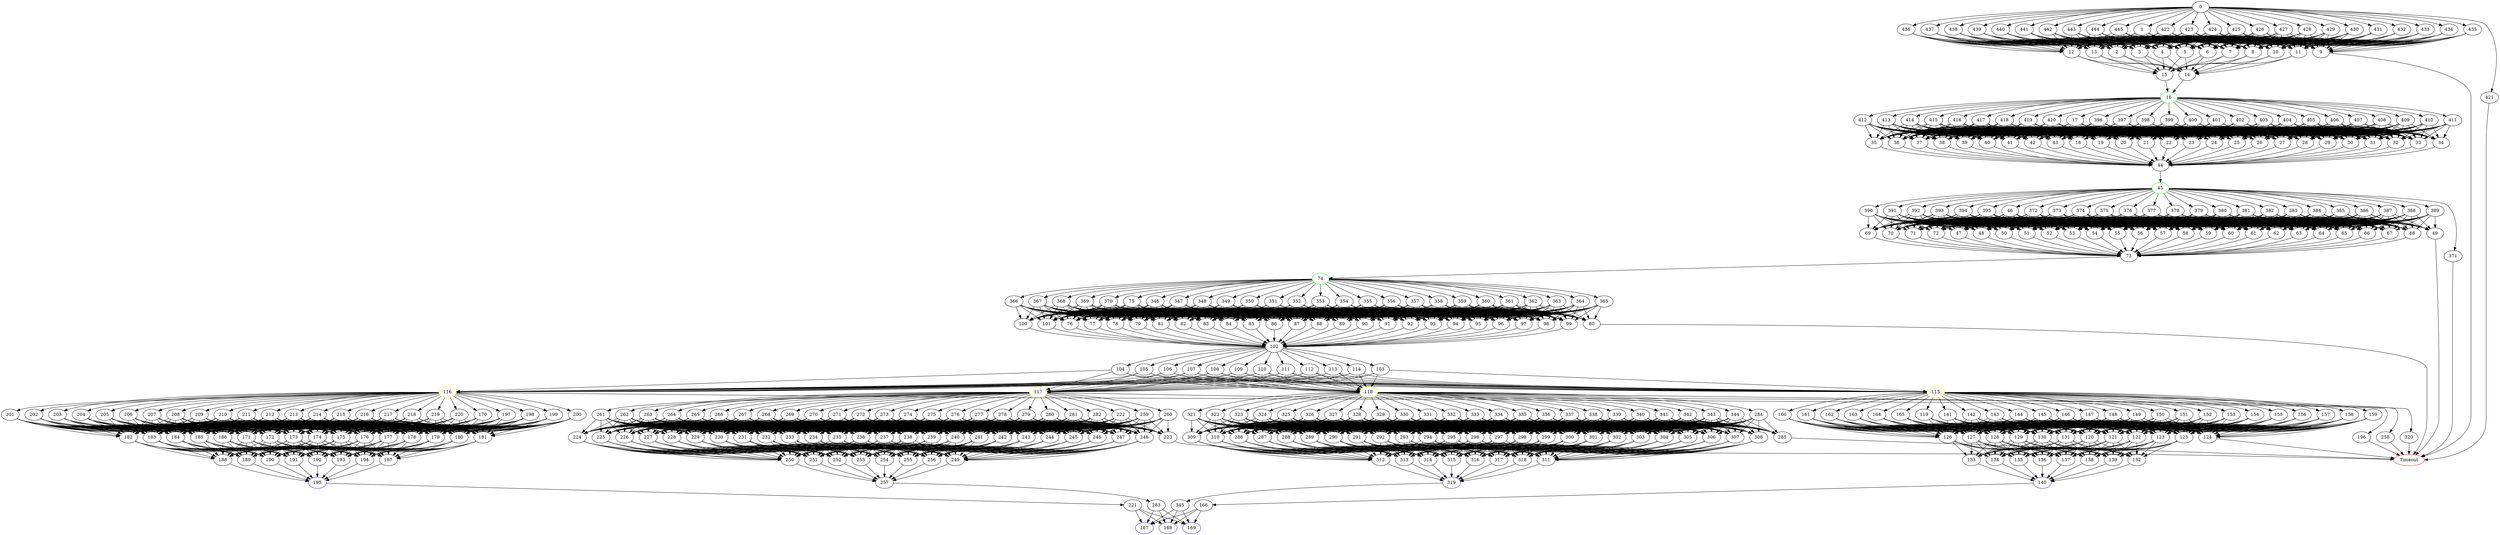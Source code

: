 digraph G {
	0 -> 1;
	0 -> 421;
	0 -> 422;
	0 -> 423;
	0 -> 424;
	0 -> 425;
	0 -> 426;
	0 -> 427;
	0 -> 428;
	0 -> 429;
	0 -> 430;
	0 -> 431;
	0 -> 432;
	0 -> 433;
	0 -> 434;
	0 -> 435;
	0 -> 436;
	0 -> 437;
	0 -> 438;
	0 -> 439;
	0 -> 440;
	0 -> 441;
	0 -> 442;
	0 -> 443;
	0 -> 444;
	0 -> 445;
	1 -> 2;
	1 -> 3;
	1 -> 4;
	1 -> 5;
	1 -> 6;
	1 -> 7;
	1 -> 8;
	1 -> 9;
	1 -> 10;
	1 -> 11;
	1 -> 12;
	1 -> 13;
	2 -> 14;
	2 -> 15;
	3 -> 14;
	3 -> 15;
	4 -> 14;
	4 -> 15;
	5 -> 14;
	5 -> 15;
	6 -> 14;
	6 -> 15;
	7 -> 14;
	7 -> 15;
	8 -> 14;
	8 -> 15;
	9 -> "Timeout";
Timeout [color=red];
	10 -> 14;
	10 -> 15;
	11 -> 14;
	11 -> 15;
	12 -> 14;
	12 -> 15;
	13 -> 14;
	13 -> 15;
	14 -> "16";
16 [color=green];
	15 -> "16";
16 [color=green];
	16 -> 17;
	16 -> 396;
	16 -> 397;
	16 -> 398;
	16 -> 399;
	16 -> 400;
	16 -> 401;
	16 -> 402;
	16 -> 403;
	16 -> 404;
	16 -> 405;
	16 -> 406;
	16 -> 407;
	16 -> 408;
	16 -> 409;
	16 -> 410;
	16 -> 411;
	16 -> 412;
	16 -> 413;
	16 -> 414;
	16 -> 415;
	16 -> 416;
	16 -> 417;
	16 -> 418;
	16 -> 419;
	16 -> 420;
	17 -> 18;
	17 -> 19;
	17 -> 20;
	17 -> 21;
	17 -> 22;
	17 -> 23;
	17 -> 24;
	17 -> 25;
	17 -> 26;
	17 -> 27;
	17 -> 28;
	17 -> 29;
	17 -> 30;
	17 -> 31;
	17 -> 32;
	17 -> 33;
	17 -> 34;
	17 -> 35;
	17 -> 36;
	17 -> 37;
	17 -> 38;
	17 -> 39;
	17 -> 40;
	17 -> 41;
	17 -> 42;
	17 -> 43;
	18 -> 44;
	19 -> 44;
	20 -> 44;
	21 -> 44;
	22 -> 44;
	23 -> 44;
	24 -> 44;
	25 -> 44;
	26 -> 44;
	27 -> 44;
	28 -> 44;
	29 -> 44;
	30 -> 44;
	31 -> 44;
	32 -> 44;
	33 -> 44;
	34 -> 44;
	35 -> 44;
	36 -> 44;
	37 -> 44;
	38 -> 44;
	39 -> 44;
	40 -> 44;
	41 -> 44;
	42 -> 44;
	43 -> 44;
	44 -> "45";
45 [color=green];
	45 -> 46;
	45 -> 371;
	45 -> 372;
	45 -> 373;
	45 -> 374;
	45 -> 375;
	45 -> 376;
	45 -> 377;
	45 -> 378;
	45 -> 379;
	45 -> 380;
	45 -> 381;
	45 -> 382;
	45 -> 383;
	45 -> 384;
	45 -> 385;
	45 -> 386;
	45 -> 387;
	45 -> 388;
	45 -> 389;
	45 -> 390;
	45 -> 391;
	45 -> 392;
	45 -> 393;
	45 -> 394;
	45 -> 395;
	46 -> 47;
	46 -> 48;
	46 -> 49;
	46 -> 50;
	46 -> 51;
	46 -> 52;
	46 -> 53;
	46 -> 54;
	46 -> 55;
	46 -> 56;
	46 -> 57;
	46 -> 58;
	46 -> 59;
	46 -> 60;
	46 -> 61;
	46 -> 62;
	46 -> 63;
	46 -> 64;
	46 -> 65;
	46 -> 66;
	46 -> 67;
	46 -> 68;
	46 -> 69;
	46 -> 70;
	46 -> 71;
	46 -> 72;
	47 -> 73;
	48 -> 73;
	49 -> "Timeout";
Timeout [color=red];
	50 -> 73;
	51 -> 73;
	52 -> 73;
	53 -> 73;
	54 -> 73;
	55 -> 73;
	56 -> 73;
	57 -> 73;
	58 -> 73;
	59 -> 73;
	60 -> 73;
	61 -> 73;
	62 -> 73;
	63 -> 73;
	64 -> 73;
	65 -> 73;
	66 -> 73;
	67 -> 73;
	68 -> 73;
	69 -> 73;
	70 -> 73;
	71 -> 73;
	72 -> 73;
	73 -> "74";
74 [color=green];
	74 -> 75;
	74 -> 346;
	74 -> 347;
	74 -> 348;
	74 -> 349;
	74 -> 350;
	74 -> 351;
	74 -> 352;
	74 -> 353;
	74 -> 354;
	74 -> 355;
	74 -> 356;
	74 -> 357;
	74 -> 358;
	74 -> 359;
	74 -> 360;
	74 -> 361;
	74 -> 362;
	74 -> 363;
	74 -> 364;
	74 -> 365;
	74 -> 366;
	74 -> 367;
	74 -> 368;
	74 -> 369;
	74 -> 370;
	75 -> 76;
	75 -> 77;
	75 -> 78;
	75 -> 79;
	75 -> 80;
	75 -> 81;
	75 -> 82;
	75 -> 83;
	75 -> 84;
	75 -> 85;
	75 -> 86;
	75 -> 87;
	75 -> 88;
	75 -> 89;
	75 -> 90;
	75 -> 91;
	75 -> 92;
	75 -> 93;
	75 -> 94;
	75 -> 95;
	75 -> 96;
	75 -> 97;
	75 -> 98;
	75 -> 99;
	75 -> 100;
	75 -> 101;
	76 -> 102;
	77 -> 102;
	78 -> 102;
	79 -> 102;
	80 -> "Timeout";
Timeout [color=red];
	81 -> 102;
	82 -> 102;
	83 -> 102;
	84 -> 102;
	85 -> 102;
	86 -> 102;
	87 -> 102;
	88 -> 102;
	89 -> 102;
	90 -> 102;
	91 -> 102;
	92 -> 102;
	93 -> 102;
	94 -> 102;
	95 -> 102;
	96 -> 102;
	97 -> 102;
	98 -> 102;
	99 -> 102;
	100 -> 102;
	101 -> 102;
	102 -> 103;
	102 -> 104;
	102 -> 105;
	102 -> 106;
	102 -> 107;
	102 -> 108;
	102 -> 109;
	102 -> 110;
	102 -> 111;
	102 -> 112;
	102 -> 113;
	102 -> 114;
	103 -> "115";
115 [color=yellow];
	103 -> "116";
116 [color=yellow];
	103 -> "117";
117 [color=yellow];
	103 -> "118";
118 [color=yellow];
	104 -> "115";
115 [color=yellow];
	104 -> "116";
116 [color=yellow];
	104 -> "117";
117 [color=yellow];
	104 -> "118";
118 [color=yellow];
	105 -> "115";
115 [color=yellow];
	105 -> "116";
116 [color=yellow];
	105 -> "117";
117 [color=yellow];
	105 -> "118";
118 [color=yellow];
	106 -> "115";
115 [color=yellow];
	106 -> "116";
116 [color=yellow];
	106 -> "117";
117 [color=yellow];
	106 -> "118";
118 [color=yellow];
	107 -> "115";
115 [color=yellow];
	107 -> "116";
116 [color=yellow];
	107 -> "117";
117 [color=yellow];
	107 -> "118";
118 [color=yellow];
	108 -> "115";
115 [color=yellow];
	108 -> "116";
116 [color=yellow];
	108 -> "117";
117 [color=yellow];
	108 -> "118";
118 [color=yellow];
	109 -> "115";
115 [color=yellow];
	109 -> "116";
116 [color=yellow];
	109 -> "117";
117 [color=yellow];
	109 -> "118";
118 [color=yellow];
	110 -> "115";
115 [color=yellow];
	110 -> "116";
116 [color=yellow];
	110 -> "117";
117 [color=yellow];
	110 -> "118";
118 [color=yellow];
	111 -> "115";
115 [color=yellow];
	111 -> "116";
116 [color=yellow];
	111 -> "117";
117 [color=yellow];
	111 -> "118";
118 [color=yellow];
	112 -> "115";
115 [color=yellow];
	112 -> "116";
116 [color=yellow];
	112 -> "117";
117 [color=yellow];
	112 -> "118";
118 [color=yellow];
	113 -> "115";
115 [color=yellow];
	113 -> "116";
116 [color=yellow];
	113 -> "117";
117 [color=yellow];
	113 -> "118";
118 [color=yellow];
	114 -> "115";
115 [color=yellow];
	114 -> "116";
116 [color=yellow];
	114 -> "117";
117 [color=yellow];
	114 -> "118";
118 [color=yellow];
	115 -> 119;
	115 -> 141;
	115 -> 142;
	115 -> 143;
	115 -> 144;
	115 -> 145;
	115 -> 146;
	115 -> 147;
	115 -> 148;
	115 -> 149;
	115 -> 150;
	115 -> 151;
	115 -> 152;
	115 -> 153;
	115 -> 154;
	115 -> 155;
	115 -> 156;
	115 -> 157;
	115 -> 158;
	115 -> 159;
	115 -> 160;
	115 -> 161;
	115 -> 162;
	115 -> 163;
	115 -> 164;
	115 -> 165;
	116 -> 170;
	116 -> 196;
	116 -> 197;
	116 -> 198;
	116 -> 199;
	116 -> 200;
	116 -> 201;
	116 -> 202;
	116 -> 203;
	116 -> 204;
	116 -> 205;
	116 -> 206;
	116 -> 207;
	116 -> 208;
	116 -> 209;
	116 -> 210;
	116 -> 211;
	116 -> 212;
	116 -> 213;
	116 -> 214;
	116 -> 215;
	116 -> 216;
	116 -> 217;
	116 -> 218;
	116 -> 219;
	116 -> 220;
	117 -> 222;
	117 -> 258;
	117 -> 259;
	117 -> 260;
	117 -> 261;
	117 -> 262;
	117 -> 263;
	117 -> 264;
	117 -> 265;
	117 -> 266;
	117 -> 267;
	117 -> 268;
	117 -> 269;
	117 -> 270;
	117 -> 271;
	117 -> 272;
	117 -> 273;
	117 -> 274;
	117 -> 275;
	117 -> 276;
	117 -> 277;
	117 -> 278;
	117 -> 279;
	117 -> 280;
	117 -> 281;
	117 -> 282;
	118 -> 284;
	118 -> 320;
	118 -> 321;
	118 -> 322;
	118 -> 323;
	118 -> 324;
	118 -> 325;
	118 -> 326;
	118 -> 327;
	118 -> 328;
	118 -> 329;
	118 -> 330;
	118 -> 331;
	118 -> 332;
	118 -> 333;
	118 -> 334;
	118 -> 335;
	118 -> 336;
	118 -> 337;
	118 -> 338;
	118 -> 339;
	118 -> 340;
	118 -> 341;
	118 -> 342;
	118 -> 343;
	118 -> 344;
	119 -> 120;
	119 -> 121;
	119 -> 122;
	119 -> 123;
	119 -> 124;
	119 -> 125;
	119 -> 126;
	119 -> 127;
	119 -> 128;
	119 -> 129;
	119 -> 130;
	119 -> 131;
	120 -> 132;
	120 -> 133;
	120 -> 134;
	120 -> 135;
	120 -> 136;
	120 -> 137;
	120 -> 138;
	120 -> 139;
	121 -> 132;
	121 -> 133;
	121 -> 134;
	121 -> 135;
	121 -> 136;
	121 -> 137;
	121 -> 138;
	121 -> 139;
	122 -> 132;
	122 -> 133;
	122 -> 134;
	122 -> 135;
	122 -> 136;
	122 -> 137;
	122 -> 138;
	122 -> 139;
	123 -> 132;
	123 -> 133;
	123 -> 134;
	123 -> 135;
	123 -> 136;
	123 -> 137;
	123 -> 138;
	123 -> 139;
	124 -> "Timeout";
Timeout [color=red];
	125 -> 132;
	125 -> 133;
	125 -> 134;
	125 -> 135;
	125 -> 136;
	125 -> 137;
	125 -> 138;
	125 -> 139;
	126 -> 132;
	126 -> 133;
	126 -> 134;
	126 -> 135;
	126 -> 136;
	126 -> 137;
	126 -> 138;
	126 -> 139;
	127 -> 132;
	127 -> 133;
	127 -> 134;
	127 -> 135;
	127 -> 136;
	127 -> 137;
	127 -> 138;
	127 -> 139;
	128 -> 132;
	128 -> 133;
	128 -> 134;
	128 -> 135;
	128 -> 136;
	128 -> 137;
	128 -> 138;
	128 -> 139;
	129 -> 132;
	129 -> 133;
	129 -> 134;
	129 -> 135;
	129 -> 136;
	129 -> 137;
	129 -> 138;
	129 -> 139;
	130 -> 132;
	130 -> 133;
	130 -> 134;
	130 -> 135;
	130 -> 136;
	130 -> 137;
	130 -> 138;
	130 -> 139;
	131 -> 132;
	131 -> 133;
	131 -> 134;
	131 -> 135;
	131 -> 136;
	131 -> 137;
	131 -> 138;
	131 -> 139;
	132 -> "140";
140 [color=blue];
	133 -> "140";
140 [color=blue];
	134 -> "140";
140 [color=blue];
	135 -> "140";
140 [color=blue];
	136 -> "140";
140 [color=blue];
	137 -> "140";
140 [color=blue];
	138 -> "140";
140 [color=blue];
	139 -> "140";
140 [color=blue];
	140 -> 166;
	141 -> 120;
	141 -> 121;
	141 -> 122;
	141 -> 123;
	141 -> 124;
	141 -> 125;
	141 -> 126;
	141 -> 127;
	141 -> 128;
	141 -> 129;
	141 -> 130;
	141 -> 131;
	142 -> 120;
	142 -> 121;
	142 -> 122;
	142 -> 123;
	142 -> 124;
	142 -> 125;
	142 -> 126;
	142 -> 127;
	142 -> 128;
	142 -> 129;
	142 -> 130;
	142 -> 131;
	143 -> 120;
	143 -> 121;
	143 -> 122;
	143 -> 123;
	143 -> 124;
	143 -> 125;
	143 -> 126;
	143 -> 127;
	143 -> 128;
	143 -> 129;
	143 -> 130;
	143 -> 131;
	144 -> 120;
	144 -> 121;
	144 -> 122;
	144 -> 123;
	144 -> 124;
	144 -> 125;
	144 -> 126;
	144 -> 127;
	144 -> 128;
	144 -> 129;
	144 -> 130;
	144 -> 131;
	145 -> 120;
	145 -> 121;
	145 -> 122;
	145 -> 123;
	145 -> 124;
	145 -> 125;
	145 -> 126;
	145 -> 127;
	145 -> 128;
	145 -> 129;
	145 -> 130;
	145 -> 131;
	146 -> 120;
	146 -> 121;
	146 -> 122;
	146 -> 123;
	146 -> 124;
	146 -> 125;
	146 -> 126;
	146 -> 127;
	146 -> 128;
	146 -> 129;
	146 -> 130;
	146 -> 131;
	147 -> 120;
	147 -> 121;
	147 -> 122;
	147 -> 123;
	147 -> 124;
	147 -> 125;
	147 -> 126;
	147 -> 127;
	147 -> 128;
	147 -> 129;
	147 -> 130;
	147 -> 131;
	148 -> 120;
	148 -> 121;
	148 -> 122;
	148 -> 123;
	148 -> 124;
	148 -> 125;
	148 -> 126;
	148 -> 127;
	148 -> 128;
	148 -> 129;
	148 -> 130;
	148 -> 131;
	149 -> 120;
	149 -> 121;
	149 -> 122;
	149 -> 123;
	149 -> 124;
	149 -> 125;
	149 -> 126;
	149 -> 127;
	149 -> 128;
	149 -> 129;
	149 -> 130;
	149 -> 131;
	150 -> 120;
	150 -> 121;
	150 -> 122;
	150 -> 123;
	150 -> 124;
	150 -> 125;
	150 -> 126;
	150 -> 127;
	150 -> 128;
	150 -> 129;
	150 -> 130;
	150 -> 131;
	151 -> 120;
	151 -> 121;
	151 -> 122;
	151 -> 123;
	151 -> 124;
	151 -> 125;
	151 -> 126;
	151 -> 127;
	151 -> 128;
	151 -> 129;
	151 -> 130;
	151 -> 131;
	152 -> 120;
	152 -> 121;
	152 -> 122;
	152 -> 123;
	152 -> 124;
	152 -> 125;
	152 -> 126;
	152 -> 127;
	152 -> 128;
	152 -> 129;
	152 -> 130;
	152 -> 131;
	153 -> 120;
	153 -> 121;
	153 -> 122;
	153 -> 123;
	153 -> 124;
	153 -> 125;
	153 -> 126;
	153 -> 127;
	153 -> 128;
	153 -> 129;
	153 -> 130;
	153 -> 131;
	154 -> 120;
	154 -> 121;
	154 -> 122;
	154 -> 123;
	154 -> 124;
	154 -> 125;
	154 -> 126;
	154 -> 127;
	154 -> 128;
	154 -> 129;
	154 -> 130;
	154 -> 131;
	155 -> 120;
	155 -> 121;
	155 -> 122;
	155 -> 123;
	155 -> 124;
	155 -> 125;
	155 -> 126;
	155 -> 127;
	155 -> 128;
	155 -> 129;
	155 -> 130;
	155 -> 131;
	156 -> 120;
	156 -> 121;
	156 -> 122;
	156 -> 123;
	156 -> 124;
	156 -> 125;
	156 -> 126;
	156 -> 127;
	156 -> 128;
	156 -> 129;
	156 -> 130;
	156 -> 131;
	157 -> 120;
	157 -> 121;
	157 -> 122;
	157 -> 123;
	157 -> 124;
	157 -> 125;
	157 -> 126;
	157 -> 127;
	157 -> 128;
	157 -> 129;
	157 -> 130;
	157 -> 131;
	158 -> 120;
	158 -> 121;
	158 -> 122;
	158 -> 123;
	158 -> 124;
	158 -> 125;
	158 -> 126;
	158 -> 127;
	158 -> 128;
	158 -> 129;
	158 -> 130;
	158 -> 131;
	159 -> 120;
	159 -> 121;
	159 -> 122;
	159 -> 123;
	159 -> 124;
	159 -> 125;
	159 -> 126;
	159 -> 127;
	159 -> 128;
	159 -> 129;
	159 -> 130;
	159 -> 131;
	160 -> 120;
	160 -> 121;
	160 -> 122;
	160 -> 123;
	160 -> 124;
	160 -> 125;
	160 -> 126;
	160 -> 127;
	160 -> 128;
	160 -> 129;
	160 -> 130;
	160 -> 131;
	161 -> 120;
	161 -> 121;
	161 -> 122;
	161 -> 123;
	161 -> 124;
	161 -> 125;
	161 -> 126;
	161 -> 127;
	161 -> 128;
	161 -> 129;
	161 -> 130;
	161 -> 131;
	162 -> 120;
	162 -> 121;
	162 -> 122;
	162 -> 123;
	162 -> 124;
	162 -> 125;
	162 -> 126;
	162 -> 127;
	162 -> 128;
	162 -> 129;
	162 -> 130;
	162 -> 131;
	163 -> 120;
	163 -> 121;
	163 -> 122;
	163 -> 123;
	163 -> 124;
	163 -> 125;
	163 -> 126;
	163 -> 127;
	163 -> 128;
	163 -> 129;
	163 -> 130;
	163 -> 131;
	164 -> 120;
	164 -> 121;
	164 -> 122;
	164 -> 123;
	164 -> 124;
	164 -> 125;
	164 -> 126;
	164 -> 127;
	164 -> 128;
	164 -> 129;
	164 -> 130;
	164 -> 131;
	165 -> 120;
	165 -> 121;
	165 -> 122;
	165 -> 123;
	165 -> 124;
	165 -> 125;
	165 -> 126;
	165 -> 127;
	165 -> 128;
	165 -> 129;
	165 -> 130;
	165 -> 131;
	166 -> "167";
167 [color=blue];
	166 -> "168";
168 [color=blue];
	166 -> "169";
169 [color=blue];
	170 -> 171;
	170 -> 172;
	170 -> 173;
	170 -> 174;
	170 -> 175;
	170 -> 176;
	170 -> 177;
	170 -> 178;
	170 -> 179;
	170 -> 180;
	170 -> 181;
	170 -> 182;
	170 -> 183;
	170 -> 184;
	170 -> 185;
	170 -> 186;
	171 -> 187;
	171 -> 188;
	171 -> 189;
	171 -> 190;
	171 -> 191;
	171 -> 192;
	171 -> 193;
	171 -> 194;
	172 -> 187;
	172 -> 188;
	172 -> 189;
	172 -> 190;
	172 -> 191;
	172 -> 192;
	172 -> 193;
	172 -> 194;
	173 -> 187;
	173 -> 188;
	173 -> 189;
	173 -> 190;
	173 -> 191;
	173 -> 192;
	173 -> 193;
	173 -> 194;
	174 -> 187;
	174 -> 188;
	174 -> 189;
	174 -> 190;
	174 -> 191;
	174 -> 192;
	174 -> 193;
	174 -> 194;
	175 -> 187;
	175 -> 188;
	175 -> 189;
	175 -> 190;
	175 -> 191;
	175 -> 192;
	175 -> 193;
	175 -> 194;
	176 -> 187;
	176 -> 188;
	176 -> 189;
	176 -> 190;
	176 -> 191;
	176 -> 192;
	176 -> 193;
	176 -> 194;
	177 -> 187;
	177 -> 188;
	177 -> 189;
	177 -> 190;
	177 -> 191;
	177 -> 192;
	177 -> 193;
	177 -> 194;
	178 -> 187;
	178 -> 188;
	178 -> 189;
	178 -> 190;
	178 -> 191;
	178 -> 192;
	178 -> 193;
	178 -> 194;
	179 -> 187;
	179 -> 188;
	179 -> 189;
	179 -> 190;
	179 -> 191;
	179 -> 192;
	179 -> 193;
	179 -> 194;
	180 -> 187;
	180 -> 188;
	180 -> 189;
	180 -> 190;
	180 -> 191;
	180 -> 192;
	180 -> 193;
	180 -> 194;
	181 -> 187;
	181 -> 188;
	181 -> 189;
	181 -> 190;
	181 -> 191;
	181 -> 192;
	181 -> 193;
	181 -> 194;
	182 -> 187;
	182 -> 188;
	182 -> 189;
	182 -> 190;
	182 -> 191;
	182 -> 192;
	182 -> 193;
	182 -> 194;
	183 -> 187;
	183 -> 188;
	183 -> 189;
	183 -> 190;
	183 -> 191;
	183 -> 192;
	183 -> 193;
	183 -> 194;
	184 -> 187;
	184 -> 188;
	184 -> 189;
	184 -> 190;
	184 -> 191;
	184 -> 192;
	184 -> 193;
	184 -> 194;
	185 -> 187;
	185 -> 188;
	185 -> 189;
	185 -> 190;
	185 -> 191;
	185 -> 192;
	185 -> 193;
	185 -> 194;
	186 -> 187;
	186 -> 188;
	186 -> 189;
	186 -> 190;
	186 -> 191;
	186 -> 192;
	186 -> 193;
	186 -> 194;
	187 -> "195";
195 [color=blue];
	188 -> "195";
195 [color=blue];
	189 -> "195";
195 [color=blue];
	190 -> "195";
195 [color=blue];
	191 -> "195";
195 [color=blue];
	192 -> "195";
195 [color=blue];
	193 -> "195";
195 [color=blue];
	194 -> "195";
195 [color=blue];
	195 -> 221;
	196 -> "Timeout";
Timeout [color=red];
	197 -> 171;
	197 -> 172;
	197 -> 173;
	197 -> 174;
	197 -> 175;
	197 -> 176;
	197 -> 177;
	197 -> 178;
	197 -> 179;
	197 -> 180;
	197 -> 181;
	197 -> 182;
	197 -> 183;
	197 -> 184;
	197 -> 185;
	197 -> 186;
	198 -> 171;
	198 -> 172;
	198 -> 173;
	198 -> 174;
	198 -> 175;
	198 -> 176;
	198 -> 177;
	198 -> 178;
	198 -> 179;
	198 -> 180;
	198 -> 181;
	198 -> 182;
	198 -> 183;
	198 -> 184;
	198 -> 185;
	198 -> 186;
	199 -> 171;
	199 -> 172;
	199 -> 173;
	199 -> 174;
	199 -> 175;
	199 -> 176;
	199 -> 177;
	199 -> 178;
	199 -> 179;
	199 -> 180;
	199 -> 181;
	199 -> 182;
	199 -> 183;
	199 -> 184;
	199 -> 185;
	199 -> 186;
	200 -> 171;
	200 -> 172;
	200 -> 173;
	200 -> 174;
	200 -> 175;
	200 -> 176;
	200 -> 177;
	200 -> 178;
	200 -> 179;
	200 -> 180;
	200 -> 181;
	200 -> 182;
	200 -> 183;
	200 -> 184;
	200 -> 185;
	200 -> 186;
	201 -> 171;
	201 -> 172;
	201 -> 173;
	201 -> 174;
	201 -> 175;
	201 -> 176;
	201 -> 177;
	201 -> 178;
	201 -> 179;
	201 -> 180;
	201 -> 181;
	201 -> 182;
	201 -> 183;
	201 -> 184;
	201 -> 185;
	201 -> 186;
	202 -> 171;
	202 -> 172;
	202 -> 173;
	202 -> 174;
	202 -> 175;
	202 -> 176;
	202 -> 177;
	202 -> 178;
	202 -> 179;
	202 -> 180;
	202 -> 181;
	202 -> 182;
	202 -> 183;
	202 -> 184;
	202 -> 185;
	202 -> 186;
	203 -> 171;
	203 -> 172;
	203 -> 173;
	203 -> 174;
	203 -> 175;
	203 -> 176;
	203 -> 177;
	203 -> 178;
	203 -> 179;
	203 -> 180;
	203 -> 181;
	203 -> 182;
	203 -> 183;
	203 -> 184;
	203 -> 185;
	203 -> 186;
	204 -> 171;
	204 -> 172;
	204 -> 173;
	204 -> 174;
	204 -> 175;
	204 -> 176;
	204 -> 177;
	204 -> 178;
	204 -> 179;
	204 -> 180;
	204 -> 181;
	204 -> 182;
	204 -> 183;
	204 -> 184;
	204 -> 185;
	204 -> 186;
	205 -> 171;
	205 -> 172;
	205 -> 173;
	205 -> 174;
	205 -> 175;
	205 -> 176;
	205 -> 177;
	205 -> 178;
	205 -> 179;
	205 -> 180;
	205 -> 181;
	205 -> 182;
	205 -> 183;
	205 -> 184;
	205 -> 185;
	205 -> 186;
	206 -> 171;
	206 -> 172;
	206 -> 173;
	206 -> 174;
	206 -> 175;
	206 -> 176;
	206 -> 177;
	206 -> 178;
	206 -> 179;
	206 -> 180;
	206 -> 181;
	206 -> 182;
	206 -> 183;
	206 -> 184;
	206 -> 185;
	206 -> 186;
	207 -> 171;
	207 -> 172;
	207 -> 173;
	207 -> 174;
	207 -> 175;
	207 -> 176;
	207 -> 177;
	207 -> 178;
	207 -> 179;
	207 -> 180;
	207 -> 181;
	207 -> 182;
	207 -> 183;
	207 -> 184;
	207 -> 185;
	207 -> 186;
	208 -> 171;
	208 -> 172;
	208 -> 173;
	208 -> 174;
	208 -> 175;
	208 -> 176;
	208 -> 177;
	208 -> 178;
	208 -> 179;
	208 -> 180;
	208 -> 181;
	208 -> 182;
	208 -> 183;
	208 -> 184;
	208 -> 185;
	208 -> 186;
	209 -> 171;
	209 -> 172;
	209 -> 173;
	209 -> 174;
	209 -> 175;
	209 -> 176;
	209 -> 177;
	209 -> 178;
	209 -> 179;
	209 -> 180;
	209 -> 181;
	209 -> 182;
	209 -> 183;
	209 -> 184;
	209 -> 185;
	209 -> 186;
	210 -> 171;
	210 -> 172;
	210 -> 173;
	210 -> 174;
	210 -> 175;
	210 -> 176;
	210 -> 177;
	210 -> 178;
	210 -> 179;
	210 -> 180;
	210 -> 181;
	210 -> 182;
	210 -> 183;
	210 -> 184;
	210 -> 185;
	210 -> 186;
	211 -> 171;
	211 -> 172;
	211 -> 173;
	211 -> 174;
	211 -> 175;
	211 -> 176;
	211 -> 177;
	211 -> 178;
	211 -> 179;
	211 -> 180;
	211 -> 181;
	211 -> 182;
	211 -> 183;
	211 -> 184;
	211 -> 185;
	211 -> 186;
	212 -> 171;
	212 -> 172;
	212 -> 173;
	212 -> 174;
	212 -> 175;
	212 -> 176;
	212 -> 177;
	212 -> 178;
	212 -> 179;
	212 -> 180;
	212 -> 181;
	212 -> 182;
	212 -> 183;
	212 -> 184;
	212 -> 185;
	212 -> 186;
	213 -> 171;
	213 -> 172;
	213 -> 173;
	213 -> 174;
	213 -> 175;
	213 -> 176;
	213 -> 177;
	213 -> 178;
	213 -> 179;
	213 -> 180;
	213 -> 181;
	213 -> 182;
	213 -> 183;
	213 -> 184;
	213 -> 185;
	213 -> 186;
	214 -> 171;
	214 -> 172;
	214 -> 173;
	214 -> 174;
	214 -> 175;
	214 -> 176;
	214 -> 177;
	214 -> 178;
	214 -> 179;
	214 -> 180;
	214 -> 181;
	214 -> 182;
	214 -> 183;
	214 -> 184;
	214 -> 185;
	214 -> 186;
	215 -> 171;
	215 -> 172;
	215 -> 173;
	215 -> 174;
	215 -> 175;
	215 -> 176;
	215 -> 177;
	215 -> 178;
	215 -> 179;
	215 -> 180;
	215 -> 181;
	215 -> 182;
	215 -> 183;
	215 -> 184;
	215 -> 185;
	215 -> 186;
	216 -> 171;
	216 -> 172;
	216 -> 173;
	216 -> 174;
	216 -> 175;
	216 -> 176;
	216 -> 177;
	216 -> 178;
	216 -> 179;
	216 -> 180;
	216 -> 181;
	216 -> 182;
	216 -> 183;
	216 -> 184;
	216 -> 185;
	216 -> 186;
	217 -> 171;
	217 -> 172;
	217 -> 173;
	217 -> 174;
	217 -> 175;
	217 -> 176;
	217 -> 177;
	217 -> 178;
	217 -> 179;
	217 -> 180;
	217 -> 181;
	217 -> 182;
	217 -> 183;
	217 -> 184;
	217 -> 185;
	217 -> 186;
	218 -> 171;
	218 -> 172;
	218 -> 173;
	218 -> 174;
	218 -> 175;
	218 -> 176;
	218 -> 177;
	218 -> 178;
	218 -> 179;
	218 -> 180;
	218 -> 181;
	218 -> 182;
	218 -> 183;
	218 -> 184;
	218 -> 185;
	218 -> 186;
	219 -> 171;
	219 -> 172;
	219 -> 173;
	219 -> 174;
	219 -> 175;
	219 -> 176;
	219 -> 177;
	219 -> 178;
	219 -> 179;
	219 -> 180;
	219 -> 181;
	219 -> 182;
	219 -> 183;
	219 -> 184;
	219 -> 185;
	219 -> 186;
	220 -> 171;
	220 -> 172;
	220 -> 173;
	220 -> 174;
	220 -> 175;
	220 -> 176;
	220 -> 177;
	220 -> 178;
	220 -> 179;
	220 -> 180;
	220 -> 181;
	220 -> 182;
	220 -> 183;
	220 -> 184;
	220 -> 185;
	220 -> 186;
	221 -> "167";
167 [color=blue];
	221 -> "168";
168 [color=blue];
	221 -> "169";
169 [color=blue];
	222 -> 223;
	222 -> 224;
	222 -> 225;
	222 -> 226;
	222 -> 227;
	222 -> 228;
	222 -> 229;
	222 -> 230;
	222 -> 231;
	222 -> 232;
	222 -> 233;
	222 -> 234;
	222 -> 235;
	222 -> 236;
	222 -> 237;
	222 -> 238;
	222 -> 239;
	222 -> 240;
	222 -> 241;
	222 -> 242;
	222 -> 243;
	222 -> 244;
	222 -> 245;
	222 -> 246;
	222 -> 247;
	222 -> 248;
	223 -> "Timeout";
Timeout [color=red];
	224 -> 249;
	224 -> 250;
	224 -> 251;
	224 -> 252;
	224 -> 253;
	224 -> 254;
	224 -> 255;
	224 -> 256;
	225 -> 249;
	225 -> 250;
	225 -> 251;
	225 -> 252;
	225 -> 253;
	225 -> 254;
	225 -> 255;
	225 -> 256;
	226 -> 249;
	226 -> 250;
	226 -> 251;
	226 -> 252;
	226 -> 253;
	226 -> 254;
	226 -> 255;
	226 -> 256;
	227 -> 249;
	227 -> 250;
	227 -> 251;
	227 -> 252;
	227 -> 253;
	227 -> 254;
	227 -> 255;
	227 -> 256;
	228 -> 249;
	228 -> 250;
	228 -> 251;
	228 -> 252;
	228 -> 253;
	228 -> 254;
	228 -> 255;
	228 -> 256;
	229 -> 249;
	229 -> 250;
	229 -> 251;
	229 -> 252;
	229 -> 253;
	229 -> 254;
	229 -> 255;
	229 -> 256;
	230 -> 249;
	230 -> 250;
	230 -> 251;
	230 -> 252;
	230 -> 253;
	230 -> 254;
	230 -> 255;
	230 -> 256;
	231 -> 249;
	231 -> 250;
	231 -> 251;
	231 -> 252;
	231 -> 253;
	231 -> 254;
	231 -> 255;
	231 -> 256;
	232 -> 249;
	232 -> 250;
	232 -> 251;
	232 -> 252;
	232 -> 253;
	232 -> 254;
	232 -> 255;
	232 -> 256;
	233 -> 249;
	233 -> 250;
	233 -> 251;
	233 -> 252;
	233 -> 253;
	233 -> 254;
	233 -> 255;
	233 -> 256;
	234 -> 249;
	234 -> 250;
	234 -> 251;
	234 -> 252;
	234 -> 253;
	234 -> 254;
	234 -> 255;
	234 -> 256;
	235 -> 249;
	235 -> 250;
	235 -> 251;
	235 -> 252;
	235 -> 253;
	235 -> 254;
	235 -> 255;
	235 -> 256;
	236 -> 249;
	236 -> 250;
	236 -> 251;
	236 -> 252;
	236 -> 253;
	236 -> 254;
	236 -> 255;
	236 -> 256;
	237 -> 249;
	237 -> 250;
	237 -> 251;
	237 -> 252;
	237 -> 253;
	237 -> 254;
	237 -> 255;
	237 -> 256;
	238 -> 249;
	238 -> 250;
	238 -> 251;
	238 -> 252;
	238 -> 253;
	238 -> 254;
	238 -> 255;
	238 -> 256;
	239 -> 249;
	239 -> 250;
	239 -> 251;
	239 -> 252;
	239 -> 253;
	239 -> 254;
	239 -> 255;
	239 -> 256;
	240 -> 249;
	240 -> 250;
	240 -> 251;
	240 -> 252;
	240 -> 253;
	240 -> 254;
	240 -> 255;
	240 -> 256;
	241 -> 249;
	241 -> 250;
	241 -> 251;
	241 -> 252;
	241 -> 253;
	241 -> 254;
	241 -> 255;
	241 -> 256;
	242 -> 249;
	242 -> 250;
	242 -> 251;
	242 -> 252;
	242 -> 253;
	242 -> 254;
	242 -> 255;
	242 -> 256;
	243 -> 249;
	243 -> 250;
	243 -> 251;
	243 -> 252;
	243 -> 253;
	243 -> 254;
	243 -> 255;
	243 -> 256;
	244 -> 249;
	244 -> 250;
	244 -> 251;
	244 -> 252;
	244 -> 253;
	244 -> 254;
	244 -> 255;
	244 -> 256;
	245 -> 249;
	245 -> 250;
	245 -> 251;
	245 -> 252;
	245 -> 253;
	245 -> 254;
	245 -> 255;
	245 -> 256;
	246 -> 249;
	246 -> 250;
	246 -> 251;
	246 -> 252;
	246 -> 253;
	246 -> 254;
	246 -> 255;
	246 -> 256;
	247 -> 249;
	247 -> 250;
	247 -> 251;
	247 -> 252;
	247 -> 253;
	247 -> 254;
	247 -> 255;
	247 -> 256;
	248 -> 249;
	248 -> 250;
	248 -> 251;
	248 -> 252;
	248 -> 253;
	248 -> 254;
	248 -> 255;
	248 -> 256;
	249 -> "257";
257 [color=blue];
	250 -> "257";
257 [color=blue];
	251 -> "257";
257 [color=blue];
	252 -> "257";
257 [color=blue];
	253 -> "257";
257 [color=blue];
	254 -> "257";
257 [color=blue];
	255 -> "257";
257 [color=blue];
	256 -> "257";
257 [color=blue];
	257 -> 283;
	258 -> "Timeout";
Timeout [color=red];
	259 -> 223;
	259 -> 224;
	259 -> 225;
	259 -> 226;
	259 -> 227;
	259 -> 228;
	259 -> 229;
	259 -> 230;
	259 -> 231;
	259 -> 232;
	259 -> 233;
	259 -> 234;
	259 -> 235;
	259 -> 236;
	259 -> 237;
	259 -> 238;
	259 -> 239;
	259 -> 240;
	259 -> 241;
	259 -> 242;
	259 -> 243;
	259 -> 244;
	259 -> 245;
	259 -> 246;
	259 -> 247;
	259 -> 248;
	260 -> 223;
	260 -> 224;
	260 -> 225;
	260 -> 226;
	260 -> 227;
	260 -> 228;
	260 -> 229;
	260 -> 230;
	260 -> 231;
	260 -> 232;
	260 -> 233;
	260 -> 234;
	260 -> 235;
	260 -> 236;
	260 -> 237;
	260 -> 238;
	260 -> 239;
	260 -> 240;
	260 -> 241;
	260 -> 242;
	260 -> 243;
	260 -> 244;
	260 -> 245;
	260 -> 246;
	260 -> 247;
	260 -> 248;
	261 -> 223;
	261 -> 224;
	261 -> 225;
	261 -> 226;
	261 -> 227;
	261 -> 228;
	261 -> 229;
	261 -> 230;
	261 -> 231;
	261 -> 232;
	261 -> 233;
	261 -> 234;
	261 -> 235;
	261 -> 236;
	261 -> 237;
	261 -> 238;
	261 -> 239;
	261 -> 240;
	261 -> 241;
	261 -> 242;
	261 -> 243;
	261 -> 244;
	261 -> 245;
	261 -> 246;
	261 -> 247;
	261 -> 248;
	262 -> 223;
	262 -> 224;
	262 -> 225;
	262 -> 226;
	262 -> 227;
	262 -> 228;
	262 -> 229;
	262 -> 230;
	262 -> 231;
	262 -> 232;
	262 -> 233;
	262 -> 234;
	262 -> 235;
	262 -> 236;
	262 -> 237;
	262 -> 238;
	262 -> 239;
	262 -> 240;
	262 -> 241;
	262 -> 242;
	262 -> 243;
	262 -> 244;
	262 -> 245;
	262 -> 246;
	262 -> 247;
	262 -> 248;
	263 -> 223;
	263 -> 224;
	263 -> 225;
	263 -> 226;
	263 -> 227;
	263 -> 228;
	263 -> 229;
	263 -> 230;
	263 -> 231;
	263 -> 232;
	263 -> 233;
	263 -> 234;
	263 -> 235;
	263 -> 236;
	263 -> 237;
	263 -> 238;
	263 -> 239;
	263 -> 240;
	263 -> 241;
	263 -> 242;
	263 -> 243;
	263 -> 244;
	263 -> 245;
	263 -> 246;
	263 -> 247;
	263 -> 248;
	264 -> 223;
	264 -> 224;
	264 -> 225;
	264 -> 226;
	264 -> 227;
	264 -> 228;
	264 -> 229;
	264 -> 230;
	264 -> 231;
	264 -> 232;
	264 -> 233;
	264 -> 234;
	264 -> 235;
	264 -> 236;
	264 -> 237;
	264 -> 238;
	264 -> 239;
	264 -> 240;
	264 -> 241;
	264 -> 242;
	264 -> 243;
	264 -> 244;
	264 -> 245;
	264 -> 246;
	264 -> 247;
	264 -> 248;
	265 -> 223;
	265 -> 224;
	265 -> 225;
	265 -> 226;
	265 -> 227;
	265 -> 228;
	265 -> 229;
	265 -> 230;
	265 -> 231;
	265 -> 232;
	265 -> 233;
	265 -> 234;
	265 -> 235;
	265 -> 236;
	265 -> 237;
	265 -> 238;
	265 -> 239;
	265 -> 240;
	265 -> 241;
	265 -> 242;
	265 -> 243;
	265 -> 244;
	265 -> 245;
	265 -> 246;
	265 -> 247;
	265 -> 248;
	266 -> 223;
	266 -> 224;
	266 -> 225;
	266 -> 226;
	266 -> 227;
	266 -> 228;
	266 -> 229;
	266 -> 230;
	266 -> 231;
	266 -> 232;
	266 -> 233;
	266 -> 234;
	266 -> 235;
	266 -> 236;
	266 -> 237;
	266 -> 238;
	266 -> 239;
	266 -> 240;
	266 -> 241;
	266 -> 242;
	266 -> 243;
	266 -> 244;
	266 -> 245;
	266 -> 246;
	266 -> 247;
	266 -> 248;
	267 -> 223;
	267 -> 224;
	267 -> 225;
	267 -> 226;
	267 -> 227;
	267 -> 228;
	267 -> 229;
	267 -> 230;
	267 -> 231;
	267 -> 232;
	267 -> 233;
	267 -> 234;
	267 -> 235;
	267 -> 236;
	267 -> 237;
	267 -> 238;
	267 -> 239;
	267 -> 240;
	267 -> 241;
	267 -> 242;
	267 -> 243;
	267 -> 244;
	267 -> 245;
	267 -> 246;
	267 -> 247;
	267 -> 248;
	268 -> 223;
	268 -> 224;
	268 -> 225;
	268 -> 226;
	268 -> 227;
	268 -> 228;
	268 -> 229;
	268 -> 230;
	268 -> 231;
	268 -> 232;
	268 -> 233;
	268 -> 234;
	268 -> 235;
	268 -> 236;
	268 -> 237;
	268 -> 238;
	268 -> 239;
	268 -> 240;
	268 -> 241;
	268 -> 242;
	268 -> 243;
	268 -> 244;
	268 -> 245;
	268 -> 246;
	268 -> 247;
	268 -> 248;
	269 -> 223;
	269 -> 224;
	269 -> 225;
	269 -> 226;
	269 -> 227;
	269 -> 228;
	269 -> 229;
	269 -> 230;
	269 -> 231;
	269 -> 232;
	269 -> 233;
	269 -> 234;
	269 -> 235;
	269 -> 236;
	269 -> 237;
	269 -> 238;
	269 -> 239;
	269 -> 240;
	269 -> 241;
	269 -> 242;
	269 -> 243;
	269 -> 244;
	269 -> 245;
	269 -> 246;
	269 -> 247;
	269 -> 248;
	270 -> 223;
	270 -> 224;
	270 -> 225;
	270 -> 226;
	270 -> 227;
	270 -> 228;
	270 -> 229;
	270 -> 230;
	270 -> 231;
	270 -> 232;
	270 -> 233;
	270 -> 234;
	270 -> 235;
	270 -> 236;
	270 -> 237;
	270 -> 238;
	270 -> 239;
	270 -> 240;
	270 -> 241;
	270 -> 242;
	270 -> 243;
	270 -> 244;
	270 -> 245;
	270 -> 246;
	270 -> 247;
	270 -> 248;
	271 -> 223;
	271 -> 224;
	271 -> 225;
	271 -> 226;
	271 -> 227;
	271 -> 228;
	271 -> 229;
	271 -> 230;
	271 -> 231;
	271 -> 232;
	271 -> 233;
	271 -> 234;
	271 -> 235;
	271 -> 236;
	271 -> 237;
	271 -> 238;
	271 -> 239;
	271 -> 240;
	271 -> 241;
	271 -> 242;
	271 -> 243;
	271 -> 244;
	271 -> 245;
	271 -> 246;
	271 -> 247;
	271 -> 248;
	272 -> 223;
	272 -> 224;
	272 -> 225;
	272 -> 226;
	272 -> 227;
	272 -> 228;
	272 -> 229;
	272 -> 230;
	272 -> 231;
	272 -> 232;
	272 -> 233;
	272 -> 234;
	272 -> 235;
	272 -> 236;
	272 -> 237;
	272 -> 238;
	272 -> 239;
	272 -> 240;
	272 -> 241;
	272 -> 242;
	272 -> 243;
	272 -> 244;
	272 -> 245;
	272 -> 246;
	272 -> 247;
	272 -> 248;
	273 -> 223;
	273 -> 224;
	273 -> 225;
	273 -> 226;
	273 -> 227;
	273 -> 228;
	273 -> 229;
	273 -> 230;
	273 -> 231;
	273 -> 232;
	273 -> 233;
	273 -> 234;
	273 -> 235;
	273 -> 236;
	273 -> 237;
	273 -> 238;
	273 -> 239;
	273 -> 240;
	273 -> 241;
	273 -> 242;
	273 -> 243;
	273 -> 244;
	273 -> 245;
	273 -> 246;
	273 -> 247;
	273 -> 248;
	274 -> 223;
	274 -> 224;
	274 -> 225;
	274 -> 226;
	274 -> 227;
	274 -> 228;
	274 -> 229;
	274 -> 230;
	274 -> 231;
	274 -> 232;
	274 -> 233;
	274 -> 234;
	274 -> 235;
	274 -> 236;
	274 -> 237;
	274 -> 238;
	274 -> 239;
	274 -> 240;
	274 -> 241;
	274 -> 242;
	274 -> 243;
	274 -> 244;
	274 -> 245;
	274 -> 246;
	274 -> 247;
	274 -> 248;
	275 -> 223;
	275 -> 224;
	275 -> 225;
	275 -> 226;
	275 -> 227;
	275 -> 228;
	275 -> 229;
	275 -> 230;
	275 -> 231;
	275 -> 232;
	275 -> 233;
	275 -> 234;
	275 -> 235;
	275 -> 236;
	275 -> 237;
	275 -> 238;
	275 -> 239;
	275 -> 240;
	275 -> 241;
	275 -> 242;
	275 -> 243;
	275 -> 244;
	275 -> 245;
	275 -> 246;
	275 -> 247;
	275 -> 248;
	276 -> 223;
	276 -> 224;
	276 -> 225;
	276 -> 226;
	276 -> 227;
	276 -> 228;
	276 -> 229;
	276 -> 230;
	276 -> 231;
	276 -> 232;
	276 -> 233;
	276 -> 234;
	276 -> 235;
	276 -> 236;
	276 -> 237;
	276 -> 238;
	276 -> 239;
	276 -> 240;
	276 -> 241;
	276 -> 242;
	276 -> 243;
	276 -> 244;
	276 -> 245;
	276 -> 246;
	276 -> 247;
	276 -> 248;
	277 -> 223;
	277 -> 224;
	277 -> 225;
	277 -> 226;
	277 -> 227;
	277 -> 228;
	277 -> 229;
	277 -> 230;
	277 -> 231;
	277 -> 232;
	277 -> 233;
	277 -> 234;
	277 -> 235;
	277 -> 236;
	277 -> 237;
	277 -> 238;
	277 -> 239;
	277 -> 240;
	277 -> 241;
	277 -> 242;
	277 -> 243;
	277 -> 244;
	277 -> 245;
	277 -> 246;
	277 -> 247;
	277 -> 248;
	278 -> 223;
	278 -> 224;
	278 -> 225;
	278 -> 226;
	278 -> 227;
	278 -> 228;
	278 -> 229;
	278 -> 230;
	278 -> 231;
	278 -> 232;
	278 -> 233;
	278 -> 234;
	278 -> 235;
	278 -> 236;
	278 -> 237;
	278 -> 238;
	278 -> 239;
	278 -> 240;
	278 -> 241;
	278 -> 242;
	278 -> 243;
	278 -> 244;
	278 -> 245;
	278 -> 246;
	278 -> 247;
	278 -> 248;
	279 -> 223;
	279 -> 224;
	279 -> 225;
	279 -> 226;
	279 -> 227;
	279 -> 228;
	279 -> 229;
	279 -> 230;
	279 -> 231;
	279 -> 232;
	279 -> 233;
	279 -> 234;
	279 -> 235;
	279 -> 236;
	279 -> 237;
	279 -> 238;
	279 -> 239;
	279 -> 240;
	279 -> 241;
	279 -> 242;
	279 -> 243;
	279 -> 244;
	279 -> 245;
	279 -> 246;
	279 -> 247;
	279 -> 248;
	280 -> 223;
	280 -> 224;
	280 -> 225;
	280 -> 226;
	280 -> 227;
	280 -> 228;
	280 -> 229;
	280 -> 230;
	280 -> 231;
	280 -> 232;
	280 -> 233;
	280 -> 234;
	280 -> 235;
	280 -> 236;
	280 -> 237;
	280 -> 238;
	280 -> 239;
	280 -> 240;
	280 -> 241;
	280 -> 242;
	280 -> 243;
	280 -> 244;
	280 -> 245;
	280 -> 246;
	280 -> 247;
	280 -> 248;
	281 -> 223;
	281 -> 224;
	281 -> 225;
	281 -> 226;
	281 -> 227;
	281 -> 228;
	281 -> 229;
	281 -> 230;
	281 -> 231;
	281 -> 232;
	281 -> 233;
	281 -> 234;
	281 -> 235;
	281 -> 236;
	281 -> 237;
	281 -> 238;
	281 -> 239;
	281 -> 240;
	281 -> 241;
	281 -> 242;
	281 -> 243;
	281 -> 244;
	281 -> 245;
	281 -> 246;
	281 -> 247;
	281 -> 248;
	282 -> 223;
	282 -> 224;
	282 -> 225;
	282 -> 226;
	282 -> 227;
	282 -> 228;
	282 -> 229;
	282 -> 230;
	282 -> 231;
	282 -> 232;
	282 -> 233;
	282 -> 234;
	282 -> 235;
	282 -> 236;
	282 -> 237;
	282 -> 238;
	282 -> 239;
	282 -> 240;
	282 -> 241;
	282 -> 242;
	282 -> 243;
	282 -> 244;
	282 -> 245;
	282 -> 246;
	282 -> 247;
	282 -> 248;
	283 -> "167";
167 [color=blue];
	283 -> "168";
168 [color=blue];
	283 -> "169";
169 [color=blue];
	284 -> 285;
	284 -> 286;
	284 -> 287;
	284 -> 288;
	284 -> 289;
	284 -> 290;
	284 -> 291;
	284 -> 292;
	284 -> 293;
	284 -> 294;
	284 -> 295;
	284 -> 296;
	284 -> 297;
	284 -> 298;
	284 -> 299;
	284 -> 300;
	284 -> 301;
	284 -> 302;
	284 -> 303;
	284 -> 304;
	284 -> 305;
	284 -> 306;
	284 -> 307;
	284 -> 308;
	284 -> 309;
	284 -> 310;
	285 -> "Timeout";
Timeout [color=red];
	286 -> 311;
	286 -> 312;
	286 -> 313;
	286 -> 314;
	286 -> 315;
	286 -> 316;
	286 -> 317;
	286 -> 318;
	287 -> 311;
	287 -> 312;
	287 -> 313;
	287 -> 314;
	287 -> 315;
	287 -> 316;
	287 -> 317;
	287 -> 318;
	288 -> 311;
	288 -> 312;
	288 -> 313;
	288 -> 314;
	288 -> 315;
	288 -> 316;
	288 -> 317;
	288 -> 318;
	289 -> 311;
	289 -> 312;
	289 -> 313;
	289 -> 314;
	289 -> 315;
	289 -> 316;
	289 -> 317;
	289 -> 318;
	290 -> 311;
	290 -> 312;
	290 -> 313;
	290 -> 314;
	290 -> 315;
	290 -> 316;
	290 -> 317;
	290 -> 318;
	291 -> 311;
	291 -> 312;
	291 -> 313;
	291 -> 314;
	291 -> 315;
	291 -> 316;
	291 -> 317;
	291 -> 318;
	292 -> 311;
	292 -> 312;
	292 -> 313;
	292 -> 314;
	292 -> 315;
	292 -> 316;
	292 -> 317;
	292 -> 318;
	293 -> 311;
	293 -> 312;
	293 -> 313;
	293 -> 314;
	293 -> 315;
	293 -> 316;
	293 -> 317;
	293 -> 318;
	294 -> 311;
	294 -> 312;
	294 -> 313;
	294 -> 314;
	294 -> 315;
	294 -> 316;
	294 -> 317;
	294 -> 318;
	295 -> 311;
	295 -> 312;
	295 -> 313;
	295 -> 314;
	295 -> 315;
	295 -> 316;
	295 -> 317;
	295 -> 318;
	296 -> 311;
	296 -> 312;
	296 -> 313;
	296 -> 314;
	296 -> 315;
	296 -> 316;
	296 -> 317;
	296 -> 318;
	297 -> 311;
	297 -> 312;
	297 -> 313;
	297 -> 314;
	297 -> 315;
	297 -> 316;
	297 -> 317;
	297 -> 318;
	298 -> 311;
	298 -> 312;
	298 -> 313;
	298 -> 314;
	298 -> 315;
	298 -> 316;
	298 -> 317;
	298 -> 318;
	299 -> 311;
	299 -> 312;
	299 -> 313;
	299 -> 314;
	299 -> 315;
	299 -> 316;
	299 -> 317;
	299 -> 318;
	300 -> 311;
	300 -> 312;
	300 -> 313;
	300 -> 314;
	300 -> 315;
	300 -> 316;
	300 -> 317;
	300 -> 318;
	301 -> 311;
	301 -> 312;
	301 -> 313;
	301 -> 314;
	301 -> 315;
	301 -> 316;
	301 -> 317;
	301 -> 318;
	302 -> 311;
	302 -> 312;
	302 -> 313;
	302 -> 314;
	302 -> 315;
	302 -> 316;
	302 -> 317;
	302 -> 318;
	303 -> 311;
	303 -> 312;
	303 -> 313;
	303 -> 314;
	303 -> 315;
	303 -> 316;
	303 -> 317;
	303 -> 318;
	304 -> 311;
	304 -> 312;
	304 -> 313;
	304 -> 314;
	304 -> 315;
	304 -> 316;
	304 -> 317;
	304 -> 318;
	305 -> 311;
	305 -> 312;
	305 -> 313;
	305 -> 314;
	305 -> 315;
	305 -> 316;
	305 -> 317;
	305 -> 318;
	306 -> 311;
	306 -> 312;
	306 -> 313;
	306 -> 314;
	306 -> 315;
	306 -> 316;
	306 -> 317;
	306 -> 318;
	307 -> 311;
	307 -> 312;
	307 -> 313;
	307 -> 314;
	307 -> 315;
	307 -> 316;
	307 -> 317;
	307 -> 318;
	308 -> 311;
	308 -> 312;
	308 -> 313;
	308 -> 314;
	308 -> 315;
	308 -> 316;
	308 -> 317;
	308 -> 318;
	309 -> 311;
	309 -> 312;
	309 -> 313;
	309 -> 314;
	309 -> 315;
	309 -> 316;
	309 -> 317;
	309 -> 318;
	310 -> 311;
	310 -> 312;
	310 -> 313;
	310 -> 314;
	310 -> 315;
	310 -> 316;
	310 -> 317;
	310 -> 318;
	311 -> "319";
319 [color=blue];
	312 -> "319";
319 [color=blue];
	313 -> "319";
319 [color=blue];
	314 -> "319";
319 [color=blue];
	315 -> "319";
319 [color=blue];
	316 -> "319";
319 [color=blue];
	317 -> "319";
319 [color=blue];
	318 -> "319";
319 [color=blue];
	319 -> 345;
	320 -> "Timeout";
Timeout [color=red];
	321 -> 285;
	321 -> 286;
	321 -> 287;
	321 -> 288;
	321 -> 289;
	321 -> 290;
	321 -> 291;
	321 -> 292;
	321 -> 293;
	321 -> 294;
	321 -> 295;
	321 -> 296;
	321 -> 297;
	321 -> 298;
	321 -> 299;
	321 -> 300;
	321 -> 301;
	321 -> 302;
	321 -> 303;
	321 -> 304;
	321 -> 305;
	321 -> 306;
	321 -> 307;
	321 -> 308;
	321 -> 309;
	321 -> 310;
	322 -> 285;
	322 -> 286;
	322 -> 287;
	322 -> 288;
	322 -> 289;
	322 -> 290;
	322 -> 291;
	322 -> 292;
	322 -> 293;
	322 -> 294;
	322 -> 295;
	322 -> 296;
	322 -> 297;
	322 -> 298;
	322 -> 299;
	322 -> 300;
	322 -> 301;
	322 -> 302;
	322 -> 303;
	322 -> 304;
	322 -> 305;
	322 -> 306;
	322 -> 307;
	322 -> 308;
	322 -> 309;
	322 -> 310;
	323 -> 285;
	323 -> 286;
	323 -> 287;
	323 -> 288;
	323 -> 289;
	323 -> 290;
	323 -> 291;
	323 -> 292;
	323 -> 293;
	323 -> 294;
	323 -> 295;
	323 -> 296;
	323 -> 297;
	323 -> 298;
	323 -> 299;
	323 -> 300;
	323 -> 301;
	323 -> 302;
	323 -> 303;
	323 -> 304;
	323 -> 305;
	323 -> 306;
	323 -> 307;
	323 -> 308;
	323 -> 309;
	323 -> 310;
	324 -> 285;
	324 -> 286;
	324 -> 287;
	324 -> 288;
	324 -> 289;
	324 -> 290;
	324 -> 291;
	324 -> 292;
	324 -> 293;
	324 -> 294;
	324 -> 295;
	324 -> 296;
	324 -> 297;
	324 -> 298;
	324 -> 299;
	324 -> 300;
	324 -> 301;
	324 -> 302;
	324 -> 303;
	324 -> 304;
	324 -> 305;
	324 -> 306;
	324 -> 307;
	324 -> 308;
	324 -> 309;
	324 -> 310;
	325 -> 285;
	325 -> 286;
	325 -> 287;
	325 -> 288;
	325 -> 289;
	325 -> 290;
	325 -> 291;
	325 -> 292;
	325 -> 293;
	325 -> 294;
	325 -> 295;
	325 -> 296;
	325 -> 297;
	325 -> 298;
	325 -> 299;
	325 -> 300;
	325 -> 301;
	325 -> 302;
	325 -> 303;
	325 -> 304;
	325 -> 305;
	325 -> 306;
	325 -> 307;
	325 -> 308;
	325 -> 309;
	325 -> 310;
	326 -> 285;
	326 -> 286;
	326 -> 287;
	326 -> 288;
	326 -> 289;
	326 -> 290;
	326 -> 291;
	326 -> 292;
	326 -> 293;
	326 -> 294;
	326 -> 295;
	326 -> 296;
	326 -> 297;
	326 -> 298;
	326 -> 299;
	326 -> 300;
	326 -> 301;
	326 -> 302;
	326 -> 303;
	326 -> 304;
	326 -> 305;
	326 -> 306;
	326 -> 307;
	326 -> 308;
	326 -> 309;
	326 -> 310;
	327 -> 285;
	327 -> 286;
	327 -> 287;
	327 -> 288;
	327 -> 289;
	327 -> 290;
	327 -> 291;
	327 -> 292;
	327 -> 293;
	327 -> 294;
	327 -> 295;
	327 -> 296;
	327 -> 297;
	327 -> 298;
	327 -> 299;
	327 -> 300;
	327 -> 301;
	327 -> 302;
	327 -> 303;
	327 -> 304;
	327 -> 305;
	327 -> 306;
	327 -> 307;
	327 -> 308;
	327 -> 309;
	327 -> 310;
	328 -> 285;
	328 -> 286;
	328 -> 287;
	328 -> 288;
	328 -> 289;
	328 -> 290;
	328 -> 291;
	328 -> 292;
	328 -> 293;
	328 -> 294;
	328 -> 295;
	328 -> 296;
	328 -> 297;
	328 -> 298;
	328 -> 299;
	328 -> 300;
	328 -> 301;
	328 -> 302;
	328 -> 303;
	328 -> 304;
	328 -> 305;
	328 -> 306;
	328 -> 307;
	328 -> 308;
	328 -> 309;
	328 -> 310;
	329 -> 285;
	329 -> 286;
	329 -> 287;
	329 -> 288;
	329 -> 289;
	329 -> 290;
	329 -> 291;
	329 -> 292;
	329 -> 293;
	329 -> 294;
	329 -> 295;
	329 -> 296;
	329 -> 297;
	329 -> 298;
	329 -> 299;
	329 -> 300;
	329 -> 301;
	329 -> 302;
	329 -> 303;
	329 -> 304;
	329 -> 305;
	329 -> 306;
	329 -> 307;
	329 -> 308;
	329 -> 309;
	329 -> 310;
	330 -> 285;
	330 -> 286;
	330 -> 287;
	330 -> 288;
	330 -> 289;
	330 -> 290;
	330 -> 291;
	330 -> 292;
	330 -> 293;
	330 -> 294;
	330 -> 295;
	330 -> 296;
	330 -> 297;
	330 -> 298;
	330 -> 299;
	330 -> 300;
	330 -> 301;
	330 -> 302;
	330 -> 303;
	330 -> 304;
	330 -> 305;
	330 -> 306;
	330 -> 307;
	330 -> 308;
	330 -> 309;
	330 -> 310;
	331 -> 285;
	331 -> 286;
	331 -> 287;
	331 -> 288;
	331 -> 289;
	331 -> 290;
	331 -> 291;
	331 -> 292;
	331 -> 293;
	331 -> 294;
	331 -> 295;
	331 -> 296;
	331 -> 297;
	331 -> 298;
	331 -> 299;
	331 -> 300;
	331 -> 301;
	331 -> 302;
	331 -> 303;
	331 -> 304;
	331 -> 305;
	331 -> 306;
	331 -> 307;
	331 -> 308;
	331 -> 309;
	331 -> 310;
	332 -> 285;
	332 -> 286;
	332 -> 287;
	332 -> 288;
	332 -> 289;
	332 -> 290;
	332 -> 291;
	332 -> 292;
	332 -> 293;
	332 -> 294;
	332 -> 295;
	332 -> 296;
	332 -> 297;
	332 -> 298;
	332 -> 299;
	332 -> 300;
	332 -> 301;
	332 -> 302;
	332 -> 303;
	332 -> 304;
	332 -> 305;
	332 -> 306;
	332 -> 307;
	332 -> 308;
	332 -> 309;
	332 -> 310;
	333 -> 285;
	333 -> 286;
	333 -> 287;
	333 -> 288;
	333 -> 289;
	333 -> 290;
	333 -> 291;
	333 -> 292;
	333 -> 293;
	333 -> 294;
	333 -> 295;
	333 -> 296;
	333 -> 297;
	333 -> 298;
	333 -> 299;
	333 -> 300;
	333 -> 301;
	333 -> 302;
	333 -> 303;
	333 -> 304;
	333 -> 305;
	333 -> 306;
	333 -> 307;
	333 -> 308;
	333 -> 309;
	333 -> 310;
	334 -> 285;
	334 -> 286;
	334 -> 287;
	334 -> 288;
	334 -> 289;
	334 -> 290;
	334 -> 291;
	334 -> 292;
	334 -> 293;
	334 -> 294;
	334 -> 295;
	334 -> 296;
	334 -> 297;
	334 -> 298;
	334 -> 299;
	334 -> 300;
	334 -> 301;
	334 -> 302;
	334 -> 303;
	334 -> 304;
	334 -> 305;
	334 -> 306;
	334 -> 307;
	334 -> 308;
	334 -> 309;
	334 -> 310;
	335 -> 285;
	335 -> 286;
	335 -> 287;
	335 -> 288;
	335 -> 289;
	335 -> 290;
	335 -> 291;
	335 -> 292;
	335 -> 293;
	335 -> 294;
	335 -> 295;
	335 -> 296;
	335 -> 297;
	335 -> 298;
	335 -> 299;
	335 -> 300;
	335 -> 301;
	335 -> 302;
	335 -> 303;
	335 -> 304;
	335 -> 305;
	335 -> 306;
	335 -> 307;
	335 -> 308;
	335 -> 309;
	335 -> 310;
	336 -> 285;
	336 -> 286;
	336 -> 287;
	336 -> 288;
	336 -> 289;
	336 -> 290;
	336 -> 291;
	336 -> 292;
	336 -> 293;
	336 -> 294;
	336 -> 295;
	336 -> 296;
	336 -> 297;
	336 -> 298;
	336 -> 299;
	336 -> 300;
	336 -> 301;
	336 -> 302;
	336 -> 303;
	336 -> 304;
	336 -> 305;
	336 -> 306;
	336 -> 307;
	336 -> 308;
	336 -> 309;
	336 -> 310;
	337 -> 285;
	337 -> 286;
	337 -> 287;
	337 -> 288;
	337 -> 289;
	337 -> 290;
	337 -> 291;
	337 -> 292;
	337 -> 293;
	337 -> 294;
	337 -> 295;
	337 -> 296;
	337 -> 297;
	337 -> 298;
	337 -> 299;
	337 -> 300;
	337 -> 301;
	337 -> 302;
	337 -> 303;
	337 -> 304;
	337 -> 305;
	337 -> 306;
	337 -> 307;
	337 -> 308;
	337 -> 309;
	337 -> 310;
	338 -> 285;
	338 -> 286;
	338 -> 287;
	338 -> 288;
	338 -> 289;
	338 -> 290;
	338 -> 291;
	338 -> 292;
	338 -> 293;
	338 -> 294;
	338 -> 295;
	338 -> 296;
	338 -> 297;
	338 -> 298;
	338 -> 299;
	338 -> 300;
	338 -> 301;
	338 -> 302;
	338 -> 303;
	338 -> 304;
	338 -> 305;
	338 -> 306;
	338 -> 307;
	338 -> 308;
	338 -> 309;
	338 -> 310;
	339 -> 285;
	339 -> 286;
	339 -> 287;
	339 -> 288;
	339 -> 289;
	339 -> 290;
	339 -> 291;
	339 -> 292;
	339 -> 293;
	339 -> 294;
	339 -> 295;
	339 -> 296;
	339 -> 297;
	339 -> 298;
	339 -> 299;
	339 -> 300;
	339 -> 301;
	339 -> 302;
	339 -> 303;
	339 -> 304;
	339 -> 305;
	339 -> 306;
	339 -> 307;
	339 -> 308;
	339 -> 309;
	339 -> 310;
	340 -> 285;
	340 -> 286;
	340 -> 287;
	340 -> 288;
	340 -> 289;
	340 -> 290;
	340 -> 291;
	340 -> 292;
	340 -> 293;
	340 -> 294;
	340 -> 295;
	340 -> 296;
	340 -> 297;
	340 -> 298;
	340 -> 299;
	340 -> 300;
	340 -> 301;
	340 -> 302;
	340 -> 303;
	340 -> 304;
	340 -> 305;
	340 -> 306;
	340 -> 307;
	340 -> 308;
	340 -> 309;
	340 -> 310;
	341 -> 285;
	341 -> 286;
	341 -> 287;
	341 -> 288;
	341 -> 289;
	341 -> 290;
	341 -> 291;
	341 -> 292;
	341 -> 293;
	341 -> 294;
	341 -> 295;
	341 -> 296;
	341 -> 297;
	341 -> 298;
	341 -> 299;
	341 -> 300;
	341 -> 301;
	341 -> 302;
	341 -> 303;
	341 -> 304;
	341 -> 305;
	341 -> 306;
	341 -> 307;
	341 -> 308;
	341 -> 309;
	341 -> 310;
	342 -> 285;
	342 -> 286;
	342 -> 287;
	342 -> 288;
	342 -> 289;
	342 -> 290;
	342 -> 291;
	342 -> 292;
	342 -> 293;
	342 -> 294;
	342 -> 295;
	342 -> 296;
	342 -> 297;
	342 -> 298;
	342 -> 299;
	342 -> 300;
	342 -> 301;
	342 -> 302;
	342 -> 303;
	342 -> 304;
	342 -> 305;
	342 -> 306;
	342 -> 307;
	342 -> 308;
	342 -> 309;
	342 -> 310;
	343 -> 285;
	343 -> 286;
	343 -> 287;
	343 -> 288;
	343 -> 289;
	343 -> 290;
	343 -> 291;
	343 -> 292;
	343 -> 293;
	343 -> 294;
	343 -> 295;
	343 -> 296;
	343 -> 297;
	343 -> 298;
	343 -> 299;
	343 -> 300;
	343 -> 301;
	343 -> 302;
	343 -> 303;
	343 -> 304;
	343 -> 305;
	343 -> 306;
	343 -> 307;
	343 -> 308;
	343 -> 309;
	343 -> 310;
	344 -> 285;
	344 -> 286;
	344 -> 287;
	344 -> 288;
	344 -> 289;
	344 -> 290;
	344 -> 291;
	344 -> 292;
	344 -> 293;
	344 -> 294;
	344 -> 295;
	344 -> 296;
	344 -> 297;
	344 -> 298;
	344 -> 299;
	344 -> 300;
	344 -> 301;
	344 -> 302;
	344 -> 303;
	344 -> 304;
	344 -> 305;
	344 -> 306;
	344 -> 307;
	344 -> 308;
	344 -> 309;
	344 -> 310;
	345 -> "167";
167 [color=blue];
	345 -> "168";
168 [color=blue];
	345 -> "169";
169 [color=blue];
	346 -> 76;
	346 -> 77;
	346 -> 78;
	346 -> 79;
	346 -> 80;
	346 -> 81;
	346 -> 82;
	346 -> 83;
	346 -> 84;
	346 -> 85;
	346 -> 86;
	346 -> 87;
	346 -> 88;
	346 -> 89;
	346 -> 90;
	346 -> 91;
	346 -> 92;
	346 -> 93;
	346 -> 94;
	346 -> 95;
	346 -> 96;
	346 -> 97;
	346 -> 98;
	346 -> 99;
	346 -> 100;
	346 -> 101;
	347 -> 76;
	347 -> 77;
	347 -> 78;
	347 -> 79;
	347 -> 80;
	347 -> 81;
	347 -> 82;
	347 -> 83;
	347 -> 84;
	347 -> 85;
	347 -> 86;
	347 -> 87;
	347 -> 88;
	347 -> 89;
	347 -> 90;
	347 -> 91;
	347 -> 92;
	347 -> 93;
	347 -> 94;
	347 -> 95;
	347 -> 96;
	347 -> 97;
	347 -> 98;
	347 -> 99;
	347 -> 100;
	347 -> 101;
	348 -> 76;
	348 -> 77;
	348 -> 78;
	348 -> 79;
	348 -> 80;
	348 -> 81;
	348 -> 82;
	348 -> 83;
	348 -> 84;
	348 -> 85;
	348 -> 86;
	348 -> 87;
	348 -> 88;
	348 -> 89;
	348 -> 90;
	348 -> 91;
	348 -> 92;
	348 -> 93;
	348 -> 94;
	348 -> 95;
	348 -> 96;
	348 -> 97;
	348 -> 98;
	348 -> 99;
	348 -> 100;
	348 -> 101;
	349 -> 76;
	349 -> 77;
	349 -> 78;
	349 -> 79;
	349 -> 80;
	349 -> 81;
	349 -> 82;
	349 -> 83;
	349 -> 84;
	349 -> 85;
	349 -> 86;
	349 -> 87;
	349 -> 88;
	349 -> 89;
	349 -> 90;
	349 -> 91;
	349 -> 92;
	349 -> 93;
	349 -> 94;
	349 -> 95;
	349 -> 96;
	349 -> 97;
	349 -> 98;
	349 -> 99;
	349 -> 100;
	349 -> 101;
	350 -> 76;
	350 -> 77;
	350 -> 78;
	350 -> 79;
	350 -> 80;
	350 -> 81;
	350 -> 82;
	350 -> 83;
	350 -> 84;
	350 -> 85;
	350 -> 86;
	350 -> 87;
	350 -> 88;
	350 -> 89;
	350 -> 90;
	350 -> 91;
	350 -> 92;
	350 -> 93;
	350 -> 94;
	350 -> 95;
	350 -> 96;
	350 -> 97;
	350 -> 98;
	350 -> 99;
	350 -> 100;
	350 -> 101;
	351 -> 76;
	351 -> 77;
	351 -> 78;
	351 -> 79;
	351 -> 80;
	351 -> 81;
	351 -> 82;
	351 -> 83;
	351 -> 84;
	351 -> 85;
	351 -> 86;
	351 -> 87;
	351 -> 88;
	351 -> 89;
	351 -> 90;
	351 -> 91;
	351 -> 92;
	351 -> 93;
	351 -> 94;
	351 -> 95;
	351 -> 96;
	351 -> 97;
	351 -> 98;
	351 -> 99;
	351 -> 100;
	351 -> 101;
	352 -> 76;
	352 -> 77;
	352 -> 78;
	352 -> 79;
	352 -> 80;
	352 -> 81;
	352 -> 82;
	352 -> 83;
	352 -> 84;
	352 -> 85;
	352 -> 86;
	352 -> 87;
	352 -> 88;
	352 -> 89;
	352 -> 90;
	352 -> 91;
	352 -> 92;
	352 -> 93;
	352 -> 94;
	352 -> 95;
	352 -> 96;
	352 -> 97;
	352 -> 98;
	352 -> 99;
	352 -> 100;
	352 -> 101;
	353 -> 76;
	353 -> 77;
	353 -> 78;
	353 -> 79;
	353 -> 80;
	353 -> 81;
	353 -> 82;
	353 -> 83;
	353 -> 84;
	353 -> 85;
	353 -> 86;
	353 -> 87;
	353 -> 88;
	353 -> 89;
	353 -> 90;
	353 -> 91;
	353 -> 92;
	353 -> 93;
	353 -> 94;
	353 -> 95;
	353 -> 96;
	353 -> 97;
	353 -> 98;
	353 -> 99;
	353 -> 100;
	353 -> 101;
	354 -> 76;
	354 -> 77;
	354 -> 78;
	354 -> 79;
	354 -> 80;
	354 -> 81;
	354 -> 82;
	354 -> 83;
	354 -> 84;
	354 -> 85;
	354 -> 86;
	354 -> 87;
	354 -> 88;
	354 -> 89;
	354 -> 90;
	354 -> 91;
	354 -> 92;
	354 -> 93;
	354 -> 94;
	354 -> 95;
	354 -> 96;
	354 -> 97;
	354 -> 98;
	354 -> 99;
	354 -> 100;
	354 -> 101;
	355 -> 76;
	355 -> 77;
	355 -> 78;
	355 -> 79;
	355 -> 80;
	355 -> 81;
	355 -> 82;
	355 -> 83;
	355 -> 84;
	355 -> 85;
	355 -> 86;
	355 -> 87;
	355 -> 88;
	355 -> 89;
	355 -> 90;
	355 -> 91;
	355 -> 92;
	355 -> 93;
	355 -> 94;
	355 -> 95;
	355 -> 96;
	355 -> 97;
	355 -> 98;
	355 -> 99;
	355 -> 100;
	355 -> 101;
	356 -> 76;
	356 -> 77;
	356 -> 78;
	356 -> 79;
	356 -> 80;
	356 -> 81;
	356 -> 82;
	356 -> 83;
	356 -> 84;
	356 -> 85;
	356 -> 86;
	356 -> 87;
	356 -> 88;
	356 -> 89;
	356 -> 90;
	356 -> 91;
	356 -> 92;
	356 -> 93;
	356 -> 94;
	356 -> 95;
	356 -> 96;
	356 -> 97;
	356 -> 98;
	356 -> 99;
	356 -> 100;
	356 -> 101;
	357 -> 76;
	357 -> 77;
	357 -> 78;
	357 -> 79;
	357 -> 80;
	357 -> 81;
	357 -> 82;
	357 -> 83;
	357 -> 84;
	357 -> 85;
	357 -> 86;
	357 -> 87;
	357 -> 88;
	357 -> 89;
	357 -> 90;
	357 -> 91;
	357 -> 92;
	357 -> 93;
	357 -> 94;
	357 -> 95;
	357 -> 96;
	357 -> 97;
	357 -> 98;
	357 -> 99;
	357 -> 100;
	357 -> 101;
	358 -> 76;
	358 -> 77;
	358 -> 78;
	358 -> 79;
	358 -> 80;
	358 -> 81;
	358 -> 82;
	358 -> 83;
	358 -> 84;
	358 -> 85;
	358 -> 86;
	358 -> 87;
	358 -> 88;
	358 -> 89;
	358 -> 90;
	358 -> 91;
	358 -> 92;
	358 -> 93;
	358 -> 94;
	358 -> 95;
	358 -> 96;
	358 -> 97;
	358 -> 98;
	358 -> 99;
	358 -> 100;
	358 -> 101;
	359 -> 76;
	359 -> 77;
	359 -> 78;
	359 -> 79;
	359 -> 80;
	359 -> 81;
	359 -> 82;
	359 -> 83;
	359 -> 84;
	359 -> 85;
	359 -> 86;
	359 -> 87;
	359 -> 88;
	359 -> 89;
	359 -> 90;
	359 -> 91;
	359 -> 92;
	359 -> 93;
	359 -> 94;
	359 -> 95;
	359 -> 96;
	359 -> 97;
	359 -> 98;
	359 -> 99;
	359 -> 100;
	359 -> 101;
	360 -> 76;
	360 -> 77;
	360 -> 78;
	360 -> 79;
	360 -> 80;
	360 -> 81;
	360 -> 82;
	360 -> 83;
	360 -> 84;
	360 -> 85;
	360 -> 86;
	360 -> 87;
	360 -> 88;
	360 -> 89;
	360 -> 90;
	360 -> 91;
	360 -> 92;
	360 -> 93;
	360 -> 94;
	360 -> 95;
	360 -> 96;
	360 -> 97;
	360 -> 98;
	360 -> 99;
	360 -> 100;
	360 -> 101;
	361 -> 76;
	361 -> 77;
	361 -> 78;
	361 -> 79;
	361 -> 80;
	361 -> 81;
	361 -> 82;
	361 -> 83;
	361 -> 84;
	361 -> 85;
	361 -> 86;
	361 -> 87;
	361 -> 88;
	361 -> 89;
	361 -> 90;
	361 -> 91;
	361 -> 92;
	361 -> 93;
	361 -> 94;
	361 -> 95;
	361 -> 96;
	361 -> 97;
	361 -> 98;
	361 -> 99;
	361 -> 100;
	361 -> 101;
	362 -> 76;
	362 -> 77;
	362 -> 78;
	362 -> 79;
	362 -> 80;
	362 -> 81;
	362 -> 82;
	362 -> 83;
	362 -> 84;
	362 -> 85;
	362 -> 86;
	362 -> 87;
	362 -> 88;
	362 -> 89;
	362 -> 90;
	362 -> 91;
	362 -> 92;
	362 -> 93;
	362 -> 94;
	362 -> 95;
	362 -> 96;
	362 -> 97;
	362 -> 98;
	362 -> 99;
	362 -> 100;
	362 -> 101;
	363 -> 76;
	363 -> 77;
	363 -> 78;
	363 -> 79;
	363 -> 80;
	363 -> 81;
	363 -> 82;
	363 -> 83;
	363 -> 84;
	363 -> 85;
	363 -> 86;
	363 -> 87;
	363 -> 88;
	363 -> 89;
	363 -> 90;
	363 -> 91;
	363 -> 92;
	363 -> 93;
	363 -> 94;
	363 -> 95;
	363 -> 96;
	363 -> 97;
	363 -> 98;
	363 -> 99;
	363 -> 100;
	363 -> 101;
	364 -> 76;
	364 -> 77;
	364 -> 78;
	364 -> 79;
	364 -> 80;
	364 -> 81;
	364 -> 82;
	364 -> 83;
	364 -> 84;
	364 -> 85;
	364 -> 86;
	364 -> 87;
	364 -> 88;
	364 -> 89;
	364 -> 90;
	364 -> 91;
	364 -> 92;
	364 -> 93;
	364 -> 94;
	364 -> 95;
	364 -> 96;
	364 -> 97;
	364 -> 98;
	364 -> 99;
	364 -> 100;
	364 -> 101;
	365 -> 76;
	365 -> 77;
	365 -> 78;
	365 -> 79;
	365 -> 80;
	365 -> 81;
	365 -> 82;
	365 -> 83;
	365 -> 84;
	365 -> 85;
	365 -> 86;
	365 -> 87;
	365 -> 88;
	365 -> 89;
	365 -> 90;
	365 -> 91;
	365 -> 92;
	365 -> 93;
	365 -> 94;
	365 -> 95;
	365 -> 96;
	365 -> 97;
	365 -> 98;
	365 -> 99;
	365 -> 100;
	365 -> 101;
	366 -> 76;
	366 -> 77;
	366 -> 78;
	366 -> 79;
	366 -> 80;
	366 -> 81;
	366 -> 82;
	366 -> 83;
	366 -> 84;
	366 -> 85;
	366 -> 86;
	366 -> 87;
	366 -> 88;
	366 -> 89;
	366 -> 90;
	366 -> 91;
	366 -> 92;
	366 -> 93;
	366 -> 94;
	366 -> 95;
	366 -> 96;
	366 -> 97;
	366 -> 98;
	366 -> 99;
	366 -> 100;
	366 -> 101;
	367 -> 76;
	367 -> 77;
	367 -> 78;
	367 -> 79;
	367 -> 80;
	367 -> 81;
	367 -> 82;
	367 -> 83;
	367 -> 84;
	367 -> 85;
	367 -> 86;
	367 -> 87;
	367 -> 88;
	367 -> 89;
	367 -> 90;
	367 -> 91;
	367 -> 92;
	367 -> 93;
	367 -> 94;
	367 -> 95;
	367 -> 96;
	367 -> 97;
	367 -> 98;
	367 -> 99;
	367 -> 100;
	367 -> 101;
	368 -> 76;
	368 -> 77;
	368 -> 78;
	368 -> 79;
	368 -> 80;
	368 -> 81;
	368 -> 82;
	368 -> 83;
	368 -> 84;
	368 -> 85;
	368 -> 86;
	368 -> 87;
	368 -> 88;
	368 -> 89;
	368 -> 90;
	368 -> 91;
	368 -> 92;
	368 -> 93;
	368 -> 94;
	368 -> 95;
	368 -> 96;
	368 -> 97;
	368 -> 98;
	368 -> 99;
	368 -> 100;
	368 -> 101;
	369 -> 76;
	369 -> 77;
	369 -> 78;
	369 -> 79;
	369 -> 80;
	369 -> 81;
	369 -> 82;
	369 -> 83;
	369 -> 84;
	369 -> 85;
	369 -> 86;
	369 -> 87;
	369 -> 88;
	369 -> 89;
	369 -> 90;
	369 -> 91;
	369 -> 92;
	369 -> 93;
	369 -> 94;
	369 -> 95;
	369 -> 96;
	369 -> 97;
	369 -> 98;
	369 -> 99;
	369 -> 100;
	369 -> 101;
	370 -> 76;
	370 -> 77;
	370 -> 78;
	370 -> 79;
	370 -> 80;
	370 -> 81;
	370 -> 82;
	370 -> 83;
	370 -> 84;
	370 -> 85;
	370 -> 86;
	370 -> 87;
	370 -> 88;
	370 -> 89;
	370 -> 90;
	370 -> 91;
	370 -> 92;
	370 -> 93;
	370 -> 94;
	370 -> 95;
	370 -> 96;
	370 -> 97;
	370 -> 98;
	370 -> 99;
	370 -> 100;
	370 -> 101;
	371 -> "Timeout";
Timeout [color=red];
	372 -> 47;
	372 -> 48;
	372 -> 49;
	372 -> 50;
	372 -> 51;
	372 -> 52;
	372 -> 53;
	372 -> 54;
	372 -> 55;
	372 -> 56;
	372 -> 57;
	372 -> 58;
	372 -> 59;
	372 -> 60;
	372 -> 61;
	372 -> 62;
	372 -> 63;
	372 -> 64;
	372 -> 65;
	372 -> 66;
	372 -> 67;
	372 -> 68;
	372 -> 69;
	372 -> 70;
	372 -> 71;
	372 -> 72;
	373 -> 47;
	373 -> 48;
	373 -> 49;
	373 -> 50;
	373 -> 51;
	373 -> 52;
	373 -> 53;
	373 -> 54;
	373 -> 55;
	373 -> 56;
	373 -> 57;
	373 -> 58;
	373 -> 59;
	373 -> 60;
	373 -> 61;
	373 -> 62;
	373 -> 63;
	373 -> 64;
	373 -> 65;
	373 -> 66;
	373 -> 67;
	373 -> 68;
	373 -> 69;
	373 -> 70;
	373 -> 71;
	373 -> 72;
	374 -> 47;
	374 -> 48;
	374 -> 49;
	374 -> 50;
	374 -> 51;
	374 -> 52;
	374 -> 53;
	374 -> 54;
	374 -> 55;
	374 -> 56;
	374 -> 57;
	374 -> 58;
	374 -> 59;
	374 -> 60;
	374 -> 61;
	374 -> 62;
	374 -> 63;
	374 -> 64;
	374 -> 65;
	374 -> 66;
	374 -> 67;
	374 -> 68;
	374 -> 69;
	374 -> 70;
	374 -> 71;
	374 -> 72;
	375 -> 47;
	375 -> 48;
	375 -> 49;
	375 -> 50;
	375 -> 51;
	375 -> 52;
	375 -> 53;
	375 -> 54;
	375 -> 55;
	375 -> 56;
	375 -> 57;
	375 -> 58;
	375 -> 59;
	375 -> 60;
	375 -> 61;
	375 -> 62;
	375 -> 63;
	375 -> 64;
	375 -> 65;
	375 -> 66;
	375 -> 67;
	375 -> 68;
	375 -> 69;
	375 -> 70;
	375 -> 71;
	375 -> 72;
	376 -> 47;
	376 -> 48;
	376 -> 49;
	376 -> 50;
	376 -> 51;
	376 -> 52;
	376 -> 53;
	376 -> 54;
	376 -> 55;
	376 -> 56;
	376 -> 57;
	376 -> 58;
	376 -> 59;
	376 -> 60;
	376 -> 61;
	376 -> 62;
	376 -> 63;
	376 -> 64;
	376 -> 65;
	376 -> 66;
	376 -> 67;
	376 -> 68;
	376 -> 69;
	376 -> 70;
	376 -> 71;
	376 -> 72;
	377 -> 47;
	377 -> 48;
	377 -> 49;
	377 -> 50;
	377 -> 51;
	377 -> 52;
	377 -> 53;
	377 -> 54;
	377 -> 55;
	377 -> 56;
	377 -> 57;
	377 -> 58;
	377 -> 59;
	377 -> 60;
	377 -> 61;
	377 -> 62;
	377 -> 63;
	377 -> 64;
	377 -> 65;
	377 -> 66;
	377 -> 67;
	377 -> 68;
	377 -> 69;
	377 -> 70;
	377 -> 71;
	377 -> 72;
	378 -> 47;
	378 -> 48;
	378 -> 49;
	378 -> 50;
	378 -> 51;
	378 -> 52;
	378 -> 53;
	378 -> 54;
	378 -> 55;
	378 -> 56;
	378 -> 57;
	378 -> 58;
	378 -> 59;
	378 -> 60;
	378 -> 61;
	378 -> 62;
	378 -> 63;
	378 -> 64;
	378 -> 65;
	378 -> 66;
	378 -> 67;
	378 -> 68;
	378 -> 69;
	378 -> 70;
	378 -> 71;
	378 -> 72;
	379 -> 47;
	379 -> 48;
	379 -> 49;
	379 -> 50;
	379 -> 51;
	379 -> 52;
	379 -> 53;
	379 -> 54;
	379 -> 55;
	379 -> 56;
	379 -> 57;
	379 -> 58;
	379 -> 59;
	379 -> 60;
	379 -> 61;
	379 -> 62;
	379 -> 63;
	379 -> 64;
	379 -> 65;
	379 -> 66;
	379 -> 67;
	379 -> 68;
	379 -> 69;
	379 -> 70;
	379 -> 71;
	379 -> 72;
	380 -> 47;
	380 -> 48;
	380 -> 49;
	380 -> 50;
	380 -> 51;
	380 -> 52;
	380 -> 53;
	380 -> 54;
	380 -> 55;
	380 -> 56;
	380 -> 57;
	380 -> 58;
	380 -> 59;
	380 -> 60;
	380 -> 61;
	380 -> 62;
	380 -> 63;
	380 -> 64;
	380 -> 65;
	380 -> 66;
	380 -> 67;
	380 -> 68;
	380 -> 69;
	380 -> 70;
	380 -> 71;
	380 -> 72;
	381 -> 47;
	381 -> 48;
	381 -> 49;
	381 -> 50;
	381 -> 51;
	381 -> 52;
	381 -> 53;
	381 -> 54;
	381 -> 55;
	381 -> 56;
	381 -> 57;
	381 -> 58;
	381 -> 59;
	381 -> 60;
	381 -> 61;
	381 -> 62;
	381 -> 63;
	381 -> 64;
	381 -> 65;
	381 -> 66;
	381 -> 67;
	381 -> 68;
	381 -> 69;
	381 -> 70;
	381 -> 71;
	381 -> 72;
	382 -> 47;
	382 -> 48;
	382 -> 49;
	382 -> 50;
	382 -> 51;
	382 -> 52;
	382 -> 53;
	382 -> 54;
	382 -> 55;
	382 -> 56;
	382 -> 57;
	382 -> 58;
	382 -> 59;
	382 -> 60;
	382 -> 61;
	382 -> 62;
	382 -> 63;
	382 -> 64;
	382 -> 65;
	382 -> 66;
	382 -> 67;
	382 -> 68;
	382 -> 69;
	382 -> 70;
	382 -> 71;
	382 -> 72;
	383 -> 47;
	383 -> 48;
	383 -> 49;
	383 -> 50;
	383 -> 51;
	383 -> 52;
	383 -> 53;
	383 -> 54;
	383 -> 55;
	383 -> 56;
	383 -> 57;
	383 -> 58;
	383 -> 59;
	383 -> 60;
	383 -> 61;
	383 -> 62;
	383 -> 63;
	383 -> 64;
	383 -> 65;
	383 -> 66;
	383 -> 67;
	383 -> 68;
	383 -> 69;
	383 -> 70;
	383 -> 71;
	383 -> 72;
	384 -> 47;
	384 -> 48;
	384 -> 49;
	384 -> 50;
	384 -> 51;
	384 -> 52;
	384 -> 53;
	384 -> 54;
	384 -> 55;
	384 -> 56;
	384 -> 57;
	384 -> 58;
	384 -> 59;
	384 -> 60;
	384 -> 61;
	384 -> 62;
	384 -> 63;
	384 -> 64;
	384 -> 65;
	384 -> 66;
	384 -> 67;
	384 -> 68;
	384 -> 69;
	384 -> 70;
	384 -> 71;
	384 -> 72;
	385 -> 47;
	385 -> 48;
	385 -> 49;
	385 -> 50;
	385 -> 51;
	385 -> 52;
	385 -> 53;
	385 -> 54;
	385 -> 55;
	385 -> 56;
	385 -> 57;
	385 -> 58;
	385 -> 59;
	385 -> 60;
	385 -> 61;
	385 -> 62;
	385 -> 63;
	385 -> 64;
	385 -> 65;
	385 -> 66;
	385 -> 67;
	385 -> 68;
	385 -> 69;
	385 -> 70;
	385 -> 71;
	385 -> 72;
	386 -> 47;
	386 -> 48;
	386 -> 49;
	386 -> 50;
	386 -> 51;
	386 -> 52;
	386 -> 53;
	386 -> 54;
	386 -> 55;
	386 -> 56;
	386 -> 57;
	386 -> 58;
	386 -> 59;
	386 -> 60;
	386 -> 61;
	386 -> 62;
	386 -> 63;
	386 -> 64;
	386 -> 65;
	386 -> 66;
	386 -> 67;
	386 -> 68;
	386 -> 69;
	386 -> 70;
	386 -> 71;
	386 -> 72;
	387 -> 47;
	387 -> 48;
	387 -> 49;
	387 -> 50;
	387 -> 51;
	387 -> 52;
	387 -> 53;
	387 -> 54;
	387 -> 55;
	387 -> 56;
	387 -> 57;
	387 -> 58;
	387 -> 59;
	387 -> 60;
	387 -> 61;
	387 -> 62;
	387 -> 63;
	387 -> 64;
	387 -> 65;
	387 -> 66;
	387 -> 67;
	387 -> 68;
	387 -> 69;
	387 -> 70;
	387 -> 71;
	387 -> 72;
	388 -> 47;
	388 -> 48;
	388 -> 49;
	388 -> 50;
	388 -> 51;
	388 -> 52;
	388 -> 53;
	388 -> 54;
	388 -> 55;
	388 -> 56;
	388 -> 57;
	388 -> 58;
	388 -> 59;
	388 -> 60;
	388 -> 61;
	388 -> 62;
	388 -> 63;
	388 -> 64;
	388 -> 65;
	388 -> 66;
	388 -> 67;
	388 -> 68;
	388 -> 69;
	388 -> 70;
	388 -> 71;
	388 -> 72;
	389 -> 47;
	389 -> 48;
	389 -> 49;
	389 -> 50;
	389 -> 51;
	389 -> 52;
	389 -> 53;
	389 -> 54;
	389 -> 55;
	389 -> 56;
	389 -> 57;
	389 -> 58;
	389 -> 59;
	389 -> 60;
	389 -> 61;
	389 -> 62;
	389 -> 63;
	389 -> 64;
	389 -> 65;
	389 -> 66;
	389 -> 67;
	389 -> 68;
	389 -> 69;
	389 -> 70;
	389 -> 71;
	389 -> 72;
	390 -> 47;
	390 -> 48;
	390 -> 49;
	390 -> 50;
	390 -> 51;
	390 -> 52;
	390 -> 53;
	390 -> 54;
	390 -> 55;
	390 -> 56;
	390 -> 57;
	390 -> 58;
	390 -> 59;
	390 -> 60;
	390 -> 61;
	390 -> 62;
	390 -> 63;
	390 -> 64;
	390 -> 65;
	390 -> 66;
	390 -> 67;
	390 -> 68;
	390 -> 69;
	390 -> 70;
	390 -> 71;
	390 -> 72;
	391 -> 47;
	391 -> 48;
	391 -> 49;
	391 -> 50;
	391 -> 51;
	391 -> 52;
	391 -> 53;
	391 -> 54;
	391 -> 55;
	391 -> 56;
	391 -> 57;
	391 -> 58;
	391 -> 59;
	391 -> 60;
	391 -> 61;
	391 -> 62;
	391 -> 63;
	391 -> 64;
	391 -> 65;
	391 -> 66;
	391 -> 67;
	391 -> 68;
	391 -> 69;
	391 -> 70;
	391 -> 71;
	391 -> 72;
	392 -> 47;
	392 -> 48;
	392 -> 49;
	392 -> 50;
	392 -> 51;
	392 -> 52;
	392 -> 53;
	392 -> 54;
	392 -> 55;
	392 -> 56;
	392 -> 57;
	392 -> 58;
	392 -> 59;
	392 -> 60;
	392 -> 61;
	392 -> 62;
	392 -> 63;
	392 -> 64;
	392 -> 65;
	392 -> 66;
	392 -> 67;
	392 -> 68;
	392 -> 69;
	392 -> 70;
	392 -> 71;
	392 -> 72;
	393 -> 47;
	393 -> 48;
	393 -> 49;
	393 -> 50;
	393 -> 51;
	393 -> 52;
	393 -> 53;
	393 -> 54;
	393 -> 55;
	393 -> 56;
	393 -> 57;
	393 -> 58;
	393 -> 59;
	393 -> 60;
	393 -> 61;
	393 -> 62;
	393 -> 63;
	393 -> 64;
	393 -> 65;
	393 -> 66;
	393 -> 67;
	393 -> 68;
	393 -> 69;
	393 -> 70;
	393 -> 71;
	393 -> 72;
	394 -> 47;
	394 -> 48;
	394 -> 49;
	394 -> 50;
	394 -> 51;
	394 -> 52;
	394 -> 53;
	394 -> 54;
	394 -> 55;
	394 -> 56;
	394 -> 57;
	394 -> 58;
	394 -> 59;
	394 -> 60;
	394 -> 61;
	394 -> 62;
	394 -> 63;
	394 -> 64;
	394 -> 65;
	394 -> 66;
	394 -> 67;
	394 -> 68;
	394 -> 69;
	394 -> 70;
	394 -> 71;
	394 -> 72;
	395 -> 47;
	395 -> 48;
	395 -> 49;
	395 -> 50;
	395 -> 51;
	395 -> 52;
	395 -> 53;
	395 -> 54;
	395 -> 55;
	395 -> 56;
	395 -> 57;
	395 -> 58;
	395 -> 59;
	395 -> 60;
	395 -> 61;
	395 -> 62;
	395 -> 63;
	395 -> 64;
	395 -> 65;
	395 -> 66;
	395 -> 67;
	395 -> 68;
	395 -> 69;
	395 -> 70;
	395 -> 71;
	395 -> 72;
	396 -> 18;
	396 -> 19;
	396 -> 20;
	396 -> 21;
	396 -> 22;
	396 -> 23;
	396 -> 24;
	396 -> 25;
	396 -> 26;
	396 -> 27;
	396 -> 28;
	396 -> 29;
	396 -> 30;
	396 -> 31;
	396 -> 32;
	396 -> 33;
	396 -> 34;
	396 -> 35;
	396 -> 36;
	396 -> 37;
	396 -> 38;
	396 -> 39;
	396 -> 40;
	396 -> 41;
	396 -> 42;
	396 -> 43;
	397 -> 18;
	397 -> 19;
	397 -> 20;
	397 -> 21;
	397 -> 22;
	397 -> 23;
	397 -> 24;
	397 -> 25;
	397 -> 26;
	397 -> 27;
	397 -> 28;
	397 -> 29;
	397 -> 30;
	397 -> 31;
	397 -> 32;
	397 -> 33;
	397 -> 34;
	397 -> 35;
	397 -> 36;
	397 -> 37;
	397 -> 38;
	397 -> 39;
	397 -> 40;
	397 -> 41;
	397 -> 42;
	397 -> 43;
	398 -> 18;
	398 -> 19;
	398 -> 20;
	398 -> 21;
	398 -> 22;
	398 -> 23;
	398 -> 24;
	398 -> 25;
	398 -> 26;
	398 -> 27;
	398 -> 28;
	398 -> 29;
	398 -> 30;
	398 -> 31;
	398 -> 32;
	398 -> 33;
	398 -> 34;
	398 -> 35;
	398 -> 36;
	398 -> 37;
	398 -> 38;
	398 -> 39;
	398 -> 40;
	398 -> 41;
	398 -> 42;
	398 -> 43;
	399 -> 18;
	399 -> 19;
	399 -> 20;
	399 -> 21;
	399 -> 22;
	399 -> 23;
	399 -> 24;
	399 -> 25;
	399 -> 26;
	399 -> 27;
	399 -> 28;
	399 -> 29;
	399 -> 30;
	399 -> 31;
	399 -> 32;
	399 -> 33;
	399 -> 34;
	399 -> 35;
	399 -> 36;
	399 -> 37;
	399 -> 38;
	399 -> 39;
	399 -> 40;
	399 -> 41;
	399 -> 42;
	399 -> 43;
	400 -> 18;
	400 -> 19;
	400 -> 20;
	400 -> 21;
	400 -> 22;
	400 -> 23;
	400 -> 24;
	400 -> 25;
	400 -> 26;
	400 -> 27;
	400 -> 28;
	400 -> 29;
	400 -> 30;
	400 -> 31;
	400 -> 32;
	400 -> 33;
	400 -> 34;
	400 -> 35;
	400 -> 36;
	400 -> 37;
	400 -> 38;
	400 -> 39;
	400 -> 40;
	400 -> 41;
	400 -> 42;
	400 -> 43;
	401 -> 18;
	401 -> 19;
	401 -> 20;
	401 -> 21;
	401 -> 22;
	401 -> 23;
	401 -> 24;
	401 -> 25;
	401 -> 26;
	401 -> 27;
	401 -> 28;
	401 -> 29;
	401 -> 30;
	401 -> 31;
	401 -> 32;
	401 -> 33;
	401 -> 34;
	401 -> 35;
	401 -> 36;
	401 -> 37;
	401 -> 38;
	401 -> 39;
	401 -> 40;
	401 -> 41;
	401 -> 42;
	401 -> 43;
	402 -> 18;
	402 -> 19;
	402 -> 20;
	402 -> 21;
	402 -> 22;
	402 -> 23;
	402 -> 24;
	402 -> 25;
	402 -> 26;
	402 -> 27;
	402 -> 28;
	402 -> 29;
	402 -> 30;
	402 -> 31;
	402 -> 32;
	402 -> 33;
	402 -> 34;
	402 -> 35;
	402 -> 36;
	402 -> 37;
	402 -> 38;
	402 -> 39;
	402 -> 40;
	402 -> 41;
	402 -> 42;
	402 -> 43;
	403 -> 18;
	403 -> 19;
	403 -> 20;
	403 -> 21;
	403 -> 22;
	403 -> 23;
	403 -> 24;
	403 -> 25;
	403 -> 26;
	403 -> 27;
	403 -> 28;
	403 -> 29;
	403 -> 30;
	403 -> 31;
	403 -> 32;
	403 -> 33;
	403 -> 34;
	403 -> 35;
	403 -> 36;
	403 -> 37;
	403 -> 38;
	403 -> 39;
	403 -> 40;
	403 -> 41;
	403 -> 42;
	403 -> 43;
	404 -> 18;
	404 -> 19;
	404 -> 20;
	404 -> 21;
	404 -> 22;
	404 -> 23;
	404 -> 24;
	404 -> 25;
	404 -> 26;
	404 -> 27;
	404 -> 28;
	404 -> 29;
	404 -> 30;
	404 -> 31;
	404 -> 32;
	404 -> 33;
	404 -> 34;
	404 -> 35;
	404 -> 36;
	404 -> 37;
	404 -> 38;
	404 -> 39;
	404 -> 40;
	404 -> 41;
	404 -> 42;
	404 -> 43;
	405 -> 18;
	405 -> 19;
	405 -> 20;
	405 -> 21;
	405 -> 22;
	405 -> 23;
	405 -> 24;
	405 -> 25;
	405 -> 26;
	405 -> 27;
	405 -> 28;
	405 -> 29;
	405 -> 30;
	405 -> 31;
	405 -> 32;
	405 -> 33;
	405 -> 34;
	405 -> 35;
	405 -> 36;
	405 -> 37;
	405 -> 38;
	405 -> 39;
	405 -> 40;
	405 -> 41;
	405 -> 42;
	405 -> 43;
	406 -> 18;
	406 -> 19;
	406 -> 20;
	406 -> 21;
	406 -> 22;
	406 -> 23;
	406 -> 24;
	406 -> 25;
	406 -> 26;
	406 -> 27;
	406 -> 28;
	406 -> 29;
	406 -> 30;
	406 -> 31;
	406 -> 32;
	406 -> 33;
	406 -> 34;
	406 -> 35;
	406 -> 36;
	406 -> 37;
	406 -> 38;
	406 -> 39;
	406 -> 40;
	406 -> 41;
	406 -> 42;
	406 -> 43;
	407 -> 18;
	407 -> 19;
	407 -> 20;
	407 -> 21;
	407 -> 22;
	407 -> 23;
	407 -> 24;
	407 -> 25;
	407 -> 26;
	407 -> 27;
	407 -> 28;
	407 -> 29;
	407 -> 30;
	407 -> 31;
	407 -> 32;
	407 -> 33;
	407 -> 34;
	407 -> 35;
	407 -> 36;
	407 -> 37;
	407 -> 38;
	407 -> 39;
	407 -> 40;
	407 -> 41;
	407 -> 42;
	407 -> 43;
	408 -> 18;
	408 -> 19;
	408 -> 20;
	408 -> 21;
	408 -> 22;
	408 -> 23;
	408 -> 24;
	408 -> 25;
	408 -> 26;
	408 -> 27;
	408 -> 28;
	408 -> 29;
	408 -> 30;
	408 -> 31;
	408 -> 32;
	408 -> 33;
	408 -> 34;
	408 -> 35;
	408 -> 36;
	408 -> 37;
	408 -> 38;
	408 -> 39;
	408 -> 40;
	408 -> 41;
	408 -> 42;
	408 -> 43;
	409 -> 18;
	409 -> 19;
	409 -> 20;
	409 -> 21;
	409 -> 22;
	409 -> 23;
	409 -> 24;
	409 -> 25;
	409 -> 26;
	409 -> 27;
	409 -> 28;
	409 -> 29;
	409 -> 30;
	409 -> 31;
	409 -> 32;
	409 -> 33;
	409 -> 34;
	409 -> 35;
	409 -> 36;
	409 -> 37;
	409 -> 38;
	409 -> 39;
	409 -> 40;
	409 -> 41;
	409 -> 42;
	409 -> 43;
	410 -> 18;
	410 -> 19;
	410 -> 20;
	410 -> 21;
	410 -> 22;
	410 -> 23;
	410 -> 24;
	410 -> 25;
	410 -> 26;
	410 -> 27;
	410 -> 28;
	410 -> 29;
	410 -> 30;
	410 -> 31;
	410 -> 32;
	410 -> 33;
	410 -> 34;
	410 -> 35;
	410 -> 36;
	410 -> 37;
	410 -> 38;
	410 -> 39;
	410 -> 40;
	410 -> 41;
	410 -> 42;
	410 -> 43;
	411 -> 18;
	411 -> 19;
	411 -> 20;
	411 -> 21;
	411 -> 22;
	411 -> 23;
	411 -> 24;
	411 -> 25;
	411 -> 26;
	411 -> 27;
	411 -> 28;
	411 -> 29;
	411 -> 30;
	411 -> 31;
	411 -> 32;
	411 -> 33;
	411 -> 34;
	411 -> 35;
	411 -> 36;
	411 -> 37;
	411 -> 38;
	411 -> 39;
	411 -> 40;
	411 -> 41;
	411 -> 42;
	411 -> 43;
	412 -> 18;
	412 -> 19;
	412 -> 20;
	412 -> 21;
	412 -> 22;
	412 -> 23;
	412 -> 24;
	412 -> 25;
	412 -> 26;
	412 -> 27;
	412 -> 28;
	412 -> 29;
	412 -> 30;
	412 -> 31;
	412 -> 32;
	412 -> 33;
	412 -> 34;
	412 -> 35;
	412 -> 36;
	412 -> 37;
	412 -> 38;
	412 -> 39;
	412 -> 40;
	412 -> 41;
	412 -> 42;
	412 -> 43;
	413 -> 18;
	413 -> 19;
	413 -> 20;
	413 -> 21;
	413 -> 22;
	413 -> 23;
	413 -> 24;
	413 -> 25;
	413 -> 26;
	413 -> 27;
	413 -> 28;
	413 -> 29;
	413 -> 30;
	413 -> 31;
	413 -> 32;
	413 -> 33;
	413 -> 34;
	413 -> 35;
	413 -> 36;
	413 -> 37;
	413 -> 38;
	413 -> 39;
	413 -> 40;
	413 -> 41;
	413 -> 42;
	413 -> 43;
	414 -> 18;
	414 -> 19;
	414 -> 20;
	414 -> 21;
	414 -> 22;
	414 -> 23;
	414 -> 24;
	414 -> 25;
	414 -> 26;
	414 -> 27;
	414 -> 28;
	414 -> 29;
	414 -> 30;
	414 -> 31;
	414 -> 32;
	414 -> 33;
	414 -> 34;
	414 -> 35;
	414 -> 36;
	414 -> 37;
	414 -> 38;
	414 -> 39;
	414 -> 40;
	414 -> 41;
	414 -> 42;
	414 -> 43;
	415 -> 18;
	415 -> 19;
	415 -> 20;
	415 -> 21;
	415 -> 22;
	415 -> 23;
	415 -> 24;
	415 -> 25;
	415 -> 26;
	415 -> 27;
	415 -> 28;
	415 -> 29;
	415 -> 30;
	415 -> 31;
	415 -> 32;
	415 -> 33;
	415 -> 34;
	415 -> 35;
	415 -> 36;
	415 -> 37;
	415 -> 38;
	415 -> 39;
	415 -> 40;
	415 -> 41;
	415 -> 42;
	415 -> 43;
	416 -> 18;
	416 -> 19;
	416 -> 20;
	416 -> 21;
	416 -> 22;
	416 -> 23;
	416 -> 24;
	416 -> 25;
	416 -> 26;
	416 -> 27;
	416 -> 28;
	416 -> 29;
	416 -> 30;
	416 -> 31;
	416 -> 32;
	416 -> 33;
	416 -> 34;
	416 -> 35;
	416 -> 36;
	416 -> 37;
	416 -> 38;
	416 -> 39;
	416 -> 40;
	416 -> 41;
	416 -> 42;
	416 -> 43;
	417 -> 18;
	417 -> 19;
	417 -> 20;
	417 -> 21;
	417 -> 22;
	417 -> 23;
	417 -> 24;
	417 -> 25;
	417 -> 26;
	417 -> 27;
	417 -> 28;
	417 -> 29;
	417 -> 30;
	417 -> 31;
	417 -> 32;
	417 -> 33;
	417 -> 34;
	417 -> 35;
	417 -> 36;
	417 -> 37;
	417 -> 38;
	417 -> 39;
	417 -> 40;
	417 -> 41;
	417 -> 42;
	417 -> 43;
	418 -> 18;
	418 -> 19;
	418 -> 20;
	418 -> 21;
	418 -> 22;
	418 -> 23;
	418 -> 24;
	418 -> 25;
	418 -> 26;
	418 -> 27;
	418 -> 28;
	418 -> 29;
	418 -> 30;
	418 -> 31;
	418 -> 32;
	418 -> 33;
	418 -> 34;
	418 -> 35;
	418 -> 36;
	418 -> 37;
	418 -> 38;
	418 -> 39;
	418 -> 40;
	418 -> 41;
	418 -> 42;
	418 -> 43;
	419 -> 18;
	419 -> 19;
	419 -> 20;
	419 -> 21;
	419 -> 22;
	419 -> 23;
	419 -> 24;
	419 -> 25;
	419 -> 26;
	419 -> 27;
	419 -> 28;
	419 -> 29;
	419 -> 30;
	419 -> 31;
	419 -> 32;
	419 -> 33;
	419 -> 34;
	419 -> 35;
	419 -> 36;
	419 -> 37;
	419 -> 38;
	419 -> 39;
	419 -> 40;
	419 -> 41;
	419 -> 42;
	419 -> 43;
	420 -> 18;
	420 -> 19;
	420 -> 20;
	420 -> 21;
	420 -> 22;
	420 -> 23;
	420 -> 24;
	420 -> 25;
	420 -> 26;
	420 -> 27;
	420 -> 28;
	420 -> 29;
	420 -> 30;
	420 -> 31;
	420 -> 32;
	420 -> 33;
	420 -> 34;
	420 -> 35;
	420 -> 36;
	420 -> 37;
	420 -> 38;
	420 -> 39;
	420 -> 40;
	420 -> 41;
	420 -> 42;
	420 -> 43;
	421 -> "Timeout";
Timeout [color=red];
	422 -> 2;
	422 -> 3;
	422 -> 4;
	422 -> 5;
	422 -> 6;
	422 -> 7;
	422 -> 8;
	422 -> 9;
	422 -> 10;
	422 -> 11;
	422 -> 12;
	422 -> 13;
	423 -> 2;
	423 -> 3;
	423 -> 4;
	423 -> 5;
	423 -> 6;
	423 -> 7;
	423 -> 8;
	423 -> 9;
	423 -> 10;
	423 -> 11;
	423 -> 12;
	423 -> 13;
	424 -> 2;
	424 -> 3;
	424 -> 4;
	424 -> 5;
	424 -> 6;
	424 -> 7;
	424 -> 8;
	424 -> 9;
	424 -> 10;
	424 -> 11;
	424 -> 12;
	424 -> 13;
	425 -> 2;
	425 -> 3;
	425 -> 4;
	425 -> 5;
	425 -> 6;
	425 -> 7;
	425 -> 8;
	425 -> 9;
	425 -> 10;
	425 -> 11;
	425 -> 12;
	425 -> 13;
	426 -> 2;
	426 -> 3;
	426 -> 4;
	426 -> 5;
	426 -> 6;
	426 -> 7;
	426 -> 8;
	426 -> 9;
	426 -> 10;
	426 -> 11;
	426 -> 12;
	426 -> 13;
	427 -> 2;
	427 -> 3;
	427 -> 4;
	427 -> 5;
	427 -> 6;
	427 -> 7;
	427 -> 8;
	427 -> 9;
	427 -> 10;
	427 -> 11;
	427 -> 12;
	427 -> 13;
	428 -> 2;
	428 -> 3;
	428 -> 4;
	428 -> 5;
	428 -> 6;
	428 -> 7;
	428 -> 8;
	428 -> 9;
	428 -> 10;
	428 -> 11;
	428 -> 12;
	428 -> 13;
	429 -> 2;
	429 -> 3;
	429 -> 4;
	429 -> 5;
	429 -> 6;
	429 -> 7;
	429 -> 8;
	429 -> 9;
	429 -> 10;
	429 -> 11;
	429 -> 12;
	429 -> 13;
	430 -> 2;
	430 -> 3;
	430 -> 4;
	430 -> 5;
	430 -> 6;
	430 -> 7;
	430 -> 8;
	430 -> 9;
	430 -> 10;
	430 -> 11;
	430 -> 12;
	430 -> 13;
	431 -> 2;
	431 -> 3;
	431 -> 4;
	431 -> 5;
	431 -> 6;
	431 -> 7;
	431 -> 8;
	431 -> 9;
	431 -> 10;
	431 -> 11;
	431 -> 12;
	431 -> 13;
	432 -> 2;
	432 -> 3;
	432 -> 4;
	432 -> 5;
	432 -> 6;
	432 -> 7;
	432 -> 8;
	432 -> 9;
	432 -> 10;
	432 -> 11;
	432 -> 12;
	432 -> 13;
	433 -> 2;
	433 -> 3;
	433 -> 4;
	433 -> 5;
	433 -> 6;
	433 -> 7;
	433 -> 8;
	433 -> 9;
	433 -> 10;
	433 -> 11;
	433 -> 12;
	433 -> 13;
	434 -> 2;
	434 -> 3;
	434 -> 4;
	434 -> 5;
	434 -> 6;
	434 -> 7;
	434 -> 8;
	434 -> 9;
	434 -> 10;
	434 -> 11;
	434 -> 12;
	434 -> 13;
	435 -> 2;
	435 -> 3;
	435 -> 4;
	435 -> 5;
	435 -> 6;
	435 -> 7;
	435 -> 8;
	435 -> 9;
	435 -> 10;
	435 -> 11;
	435 -> 12;
	435 -> 13;
	436 -> 2;
	436 -> 3;
	436 -> 4;
	436 -> 5;
	436 -> 6;
	436 -> 7;
	436 -> 8;
	436 -> 9;
	436 -> 10;
	436 -> 11;
	436 -> 12;
	436 -> 13;
	437 -> 2;
	437 -> 3;
	437 -> 4;
	437 -> 5;
	437 -> 6;
	437 -> 7;
	437 -> 8;
	437 -> 9;
	437 -> 10;
	437 -> 11;
	437 -> 12;
	437 -> 13;
	438 -> 2;
	438 -> 3;
	438 -> 4;
	438 -> 5;
	438 -> 6;
	438 -> 7;
	438 -> 8;
	438 -> 9;
	438 -> 10;
	438 -> 11;
	438 -> 12;
	438 -> 13;
	439 -> 2;
	439 -> 3;
	439 -> 4;
	439 -> 5;
	439 -> 6;
	439 -> 7;
	439 -> 8;
	439 -> 9;
	439 -> 10;
	439 -> 11;
	439 -> 12;
	439 -> 13;
	440 -> 2;
	440 -> 3;
	440 -> 4;
	440 -> 5;
	440 -> 6;
	440 -> 7;
	440 -> 8;
	440 -> 9;
	440 -> 10;
	440 -> 11;
	440 -> 12;
	440 -> 13;
	441 -> 2;
	441 -> 3;
	441 -> 4;
	441 -> 5;
	441 -> 6;
	441 -> 7;
	441 -> 8;
	441 -> 9;
	441 -> 10;
	441 -> 11;
	441 -> 12;
	441 -> 13;
	442 -> 2;
	442 -> 3;
	442 -> 4;
	442 -> 5;
	442 -> 6;
	442 -> 7;
	442 -> 8;
	442 -> 9;
	442 -> 10;
	442 -> 11;
	442 -> 12;
	442 -> 13;
	443 -> 2;
	443 -> 3;
	443 -> 4;
	443 -> 5;
	443 -> 6;
	443 -> 7;
	443 -> 8;
	443 -> 9;
	443 -> 10;
	443 -> 11;
	443 -> 12;
	443 -> 13;
	444 -> 2;
	444 -> 3;
	444 -> 4;
	444 -> 5;
	444 -> 6;
	444 -> 7;
	444 -> 8;
	444 -> 9;
	444 -> 10;
	444 -> 11;
	444 -> 12;
	444 -> 13;
	445 -> 2;
	445 -> 3;
	445 -> 4;
	445 -> 5;
	445 -> 6;
	445 -> 7;
	445 -> 8;
	445 -> 9;
	445 -> 10;
	445 -> 11;
	445 -> 12;
	445 -> 13;
}